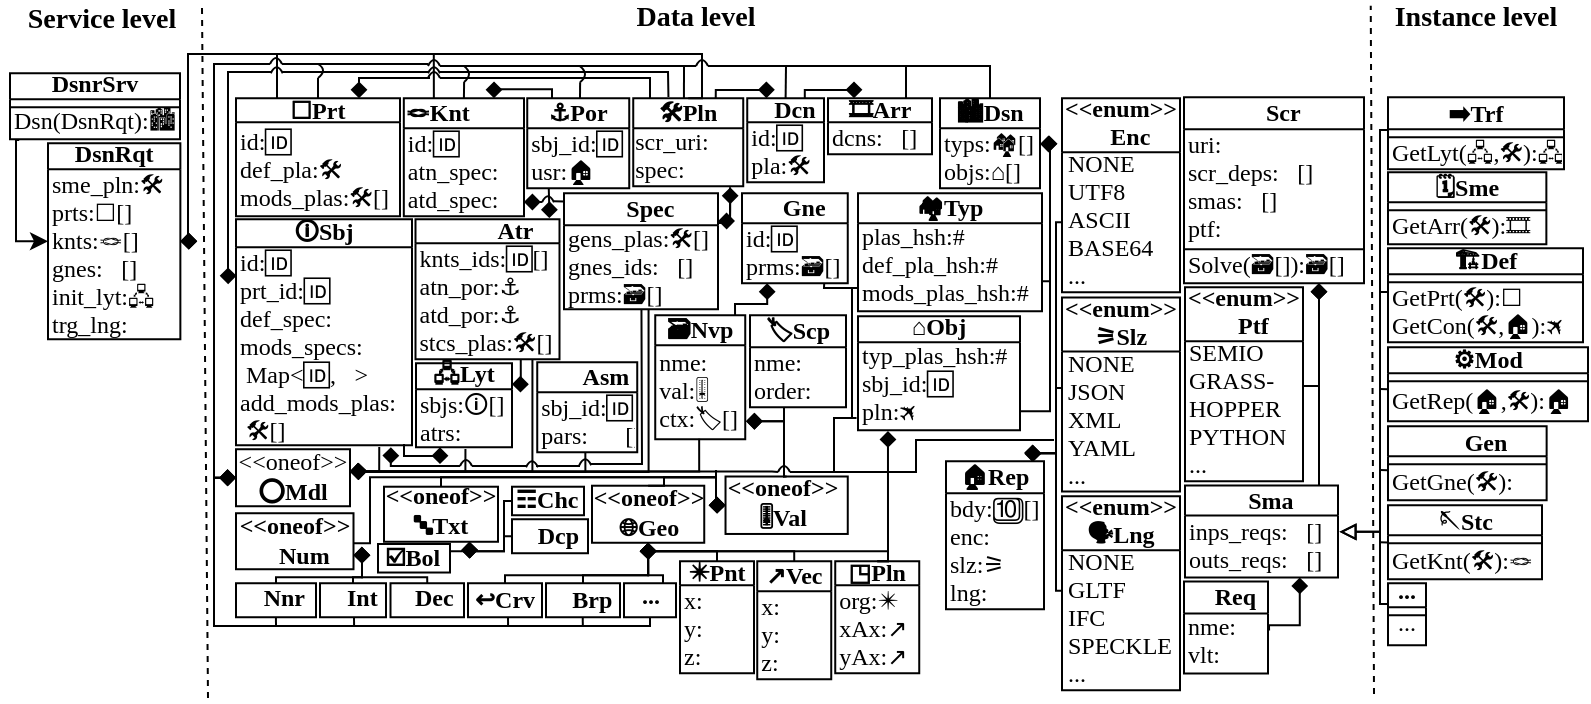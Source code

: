 <mxfile version="21.5.0" type="device">
  <diagram name="Page-1" id="S9bVMqoKTJ3sRPPoC37E">
    <mxGraphModel dx="455" dy="448" grid="1" gridSize="1" guides="1" tooltips="1" connect="1" arrows="1" fold="1" page="1" pageScale="1" pageWidth="827" pageHeight="1169" math="0" shadow="0">
      <root>
        <mxCell id="0" />
        <mxCell id="1" parent="0" />
        <mxCell id="RekMIjmEzn26gBZNVYGz-30" style="edgeStyle=orthogonalEdgeStyle;shape=connector;rounded=0;orthogonalLoop=1;jettySize=auto;html=1;labelBackgroundColor=default;strokeColor=default;fontFamily=Helvetica;fontSize=11;fontColor=default;startArrow=diamond;startFill=1;endArrow=none;endFill=0;exitX=0.88;exitY=1.01;exitDx=0;exitDy=0;exitPerimeter=0;" parent="1" edge="1" source="ke4ovrecutf4wJZY0rZ7-6">
          <mxGeometry relative="1" as="geometry">
            <mxPoint x="229" y="232" as="targetPoint" />
            <Array as="points">
              <mxPoint x="194" y="232" />
              <mxPoint x="229" y="232" />
            </Array>
            <mxPoint x="206" y="222" as="sourcePoint" />
          </mxGeometry>
        </mxCell>
        <mxCell id="RekMIjmEzn26gBZNVYGz-34" style="edgeStyle=orthogonalEdgeStyle;shape=connector;rounded=0;orthogonalLoop=1;jettySize=auto;html=1;exitX=0.003;exitY=0.144;exitDx=0;exitDy=0;labelBackgroundColor=default;strokeColor=default;fontFamily=Helvetica;fontSize=11;fontColor=default;startArrow=diamond;startFill=1;endArrow=none;endFill=0;exitPerimeter=0;" parent="1" source="ke4ovrecutf4wJZY0rZ7-6" edge="1">
          <mxGeometry relative="1" as="geometry">
            <mxPoint x="135" y="35" as="targetPoint" />
            <Array as="points">
              <mxPoint x="113" y="136" />
              <mxPoint x="113" y="35" />
            </Array>
          </mxGeometry>
        </mxCell>
        <mxCell id="ke4ovrecutf4wJZY0rZ7-5" value="🛈Sbj" style="swimlane;fontStyle=1;childLayout=stackLayout;horizontal=1;startSize=14;fillColor=none;horizontalStack=0;resizeParent=1;resizeParentMax=0;resizeLast=0;collapsible=0;marginBottom=0;spacingLeft=0;labelBackgroundColor=none;fontFamily=Times New Roman;spacingTop=0;spacingBottom=3;spacing=2;" parent="1" vertex="1">
          <mxGeometry x="117" y="108.62" width="88" height="113" as="geometry" />
        </mxCell>
        <mxCell id="ke4ovrecutf4wJZY0rZ7-6" value="id:🆔&#xa;prt_id:🆔&#xa;def_spec:📄&#xa;mods_specs:&#xa; Map&lt;🆔,📄&gt;&#xa;add_mods_plas:&#xa; 🛠️[]" style="text;strokeColor=none;fillColor=none;align=left;verticalAlign=top;spacingLeft=0;spacingRight=0;overflow=hidden;rotatable=0;points=[[0,0.5],[1,0.5]];portConstraint=eastwest;spacingTop=-6;labelBackgroundColor=none;fontFamily=Noto Emoji;" parent="ke4ovrecutf4wJZY0rZ7-5" vertex="1">
          <mxGeometry y="14" width="88" height="99" as="geometry" />
        </mxCell>
        <mxCell id="ke4ovrecutf4wJZY0rZ7-9" value="⚓Por" style="swimlane;fontStyle=1;childLayout=stackLayout;horizontal=1;startSize=15;fillColor=none;horizontalStack=0;resizeParent=1;resizeParentMax=0;resizeLast=0;collapsible=0;marginBottom=0;swimlaneLine=1;labelBackgroundColor=none;fontFamily=Noto Emoji;spacing=2;spacingLeft=0;spacingTop=0;spacingBottom=2;" parent="1" vertex="1">
          <mxGeometry x="262.62" y="48.11" width="51" height="45" as="geometry" />
        </mxCell>
        <mxCell id="ke4ovrecutf4wJZY0rZ7-10" value="sbj_id:🆔&#xa;usr:🏠" style="text;strokeColor=none;fillColor=none;align=left;verticalAlign=top;spacingLeft=0;spacingRight=0;overflow=hidden;rotatable=0;points=[[0,0.5],[1,0.5]];portConstraint=eastwest;spacingTop=-6;labelBackgroundColor=none;fontFamily=Noto Emoji;" parent="ke4ovrecutf4wJZY0rZ7-9" vertex="1">
          <mxGeometry y="15" width="51" height="30" as="geometry" />
        </mxCell>
        <mxCell id="RekMIjmEzn26gBZNVYGz-37" style="edgeStyle=orthogonalEdgeStyle;shape=connector;rounded=0;orthogonalLoop=1;jettySize=auto;html=1;exitX=0.93;exitY=-0.008;exitDx=0;exitDy=0;labelBackgroundColor=default;strokeColor=default;fontFamily=Helvetica;fontSize=11;fontColor=default;startArrow=diamond;startFill=1;endArrow=none;endFill=0;exitPerimeter=0;entryX=0.211;entryY=1.002;entryDx=0;entryDy=0;entryPerimeter=0;" parent="1" source="ke4ovrecutf4wJZY0rZ7-11" target="ke4ovrecutf4wJZY0rZ7-10" edge="1">
          <mxGeometry relative="1" as="geometry">
            <mxPoint x="270" y="95.62" as="targetPoint" />
            <Array as="points">
              <mxPoint x="273" y="104.62" />
              <mxPoint x="273" y="104.62" />
            </Array>
          </mxGeometry>
        </mxCell>
        <mxCell id="ke4ovrecutf4wJZY0rZ7-11" value="🧑‍🤝‍🧑Atr" style="swimlane;fontStyle=1;childLayout=stackLayout;horizontal=1;startSize=12;fillColor=none;horizontalStack=0;resizeParent=1;resizeParentMax=0;resizeLast=0;collapsible=0;marginBottom=0;spacingLeft=0;labelBackgroundColor=none;fontFamily=Noto Emoji;spacing=2;spacingTop=0;spacingBottom=2;" parent="1" vertex="1">
          <mxGeometry x="206.75" y="108.62" width="72" height="70" as="geometry" />
        </mxCell>
        <mxCell id="ke4ovrecutf4wJZY0rZ7-12" value="knts_ids:🆔[]&#xa;atn_por:⚓&#xa;atd_por:⚓&#xa;stcs_plas:🛠️[]" style="text;strokeColor=none;fillColor=none;align=left;verticalAlign=top;spacingLeft=0;spacingRight=0;overflow=hidden;rotatable=0;points=[[0,0.5],[1,0.5]];portConstraint=eastwest;spacingTop=-6;labelBackgroundColor=none;fontFamily=Noto Emoji;fontStyle=0;startSize=12;spacingBottom=2;spacing=2;" parent="ke4ovrecutf4wJZY0rZ7-11" vertex="1">
          <mxGeometry y="12" width="72" height="58" as="geometry" />
        </mxCell>
        <mxCell id="RekMIjmEzn26gBZNVYGz-64" style="edgeStyle=orthogonalEdgeStyle;shape=connector;rounded=0;orthogonalLoop=1;jettySize=auto;html=1;entryX=1.005;entryY=-0.028;entryDx=0;entryDy=0;labelBackgroundColor=default;strokeColor=default;fontFamily=Helvetica;fontSize=11;fontColor=default;startArrow=diamond;startFill=1;endArrow=none;endFill=0;entryPerimeter=0;exitX=0.881;exitY=1.02;exitDx=0;exitDy=0;exitPerimeter=0;" parent="1" source="ke4ovrecutf4wJZY0rZ7-15" target="_75S0M02VXW5GKMzSnu0-5" edge="1">
          <mxGeometry relative="1" as="geometry">
            <mxPoint x="364" y="92.62" as="sourcePoint" />
            <Array as="points">
              <mxPoint x="364" y="103.62" />
              <mxPoint x="364" y="110.62" />
            </Array>
          </mxGeometry>
        </mxCell>
        <mxCell id="ke4ovrecutf4wJZY0rZ7-14" value="🛠️Pln" style="swimlane;fontStyle=1;childLayout=stackLayout;horizontal=1;startSize=15;fillColor=none;horizontalStack=0;resizeParent=1;resizeParentMax=0;resizeLast=0;collapsible=0;marginBottom=0;labelBackgroundColor=none;fontFamily=Noto Emoji;spacing=2;spacingLeft=0;spacingTop=0;spacingBottom=2;" parent="1" vertex="1">
          <mxGeometry x="315.62" y="48.11" width="55" height="44" as="geometry" />
        </mxCell>
        <mxCell id="ke4ovrecutf4wJZY0rZ7-15" value="scr_uri:🔗&#xa;spec:📄" style="text;strokeColor=none;fillColor=none;align=left;verticalAlign=top;spacingLeft=-1;spacingRight=0;overflow=hidden;rotatable=0;points=[[0,0.5],[1,0.5]];portConstraint=eastwest;spacingTop=-7;labelBackgroundColor=none;fontFamily=Noto Emoji;" parent="ke4ovrecutf4wJZY0rZ7-14" vertex="1">
          <mxGeometry y="15" width="55" height="29" as="geometry" />
        </mxCell>
        <mxCell id="RekMIjmEzn26gBZNVYGz-120" style="edgeStyle=orthogonalEdgeStyle;shape=connector;rounded=0;orthogonalLoop=1;jettySize=auto;html=1;entryX=0.346;entryY=1.005;entryDx=0;entryDy=0;entryPerimeter=0;labelBackgroundColor=default;strokeColor=default;fontFamily=Helvetica;fontSize=11;fontColor=default;startArrow=diamond;startFill=1;endArrow=none;endFill=0;" parent="1" target="ke4ovrecutf4wJZY0rZ7-98" edge="1">
          <mxGeometry relative="1" as="geometry">
            <mxPoint x="372" y="209.62" as="sourcePoint" />
            <Array as="points">
              <mxPoint x="391" y="209.62" />
              <mxPoint x="391" y="202.62" />
            </Array>
          </mxGeometry>
        </mxCell>
        <mxCell id="RekMIjmEzn26gBZNVYGz-129" style="edgeStyle=orthogonalEdgeStyle;shape=connector;rounded=0;orthogonalLoop=1;jettySize=auto;html=1;entryX=0.5;entryY=0;entryDx=0;entryDy=0;labelBackgroundColor=default;strokeColor=default;fontFamily=Helvetica;fontSize=11;fontColor=default;startArrow=diamond;startFill=1;endArrow=none;endFill=0;" parent="1" target="ke4ovrecutf4wJZY0rZ7-24" edge="1">
          <mxGeometry relative="1" as="geometry">
            <mxPoint x="372" y="209.62" as="sourcePoint" />
            <Array as="points">
              <mxPoint x="391" y="209.62" />
              <mxPoint x="391" y="237.62" />
            </Array>
          </mxGeometry>
        </mxCell>
        <mxCell id="ke4ovrecutf4wJZY0rZ7-22" value="🗃️Nvp" style="swimlane;fontStyle=1;childLayout=stackLayout;horizontal=1;startSize=15;fillColor=none;horizontalStack=0;resizeParent=1;resizeParentMax=0;resizeLast=0;collapsible=0;marginBottom=0;labelBackgroundColor=none;fontFamily=Noto Emoji;spacing=2;spacingLeft=0;spacingTop=0;spacingBottom=2;" parent="1" vertex="1">
          <mxGeometry x="326.62" y="156.62" width="45" height="62" as="geometry" />
        </mxCell>
        <mxCell id="ke4ovrecutf4wJZY0rZ7-23" value="nme:📛&#xa;val:🎚️&#xa;ctx:🏷️[]" style="text;strokeColor=none;fillColor=none;align=left;verticalAlign=top;spacingLeft=0;spacingRight=2;overflow=hidden;rotatable=0;points=[[0,0.5],[1,0.5]];portConstraint=eastwest;spacingTop=-5;labelBackgroundColor=none;fontFamily=Noto Emoji;" parent="ke4ovrecutf4wJZY0rZ7-22" vertex="1">
          <mxGeometry y="15" width="45" height="47" as="geometry" />
        </mxCell>
        <mxCell id="RekMIjmEzn26gBZNVYGz-55" style="edgeStyle=orthogonalEdgeStyle;shape=connector;rounded=0;orthogonalLoop=1;jettySize=auto;html=1;exitX=0;exitY=0.5;exitDx=0;exitDy=0;entryX=1;entryY=0.5;entryDx=0;entryDy=0;labelBackgroundColor=default;strokeColor=default;fontFamily=Helvetica;fontSize=11;fontColor=default;startArrow=diamond;startFill=1;endArrow=none;endFill=0;" parent="1" source="ke4ovrecutf4wJZY0rZ7-24" target="ke4ovrecutf4wJZY0rZ7-28" edge="1">
          <mxGeometry relative="1" as="geometry">
            <Array as="points">
              <mxPoint x="357" y="251.62" />
              <mxPoint x="357" y="237.62" />
              <mxPoint x="184" y="237.62" />
              <mxPoint x="184" y="270.62" />
              <mxPoint x="176" y="270.62" />
            </Array>
          </mxGeometry>
        </mxCell>
        <mxCell id="RekMIjmEzn26gBZNVYGz-56" style="edgeStyle=orthogonalEdgeStyle;shape=connector;rounded=0;orthogonalLoop=1;jettySize=auto;html=1;exitX=0;exitY=0.5;exitDx=0;exitDy=0;entryX=0.5;entryY=0;entryDx=0;entryDy=0;labelBackgroundColor=default;strokeColor=default;fontFamily=Helvetica;fontSize=11;fontColor=default;startArrow=diamond;startFill=1;endArrow=none;endFill=0;" parent="1" source="ke4ovrecutf4wJZY0rZ7-24" target="ke4ovrecutf4wJZY0rZ7-26" edge="1">
          <mxGeometry relative="1" as="geometry">
            <Array as="points">
              <mxPoint x="357" y="251.62" />
              <mxPoint x="357" y="237.62" />
              <mxPoint x="219" y="237.62" />
            </Array>
          </mxGeometry>
        </mxCell>
        <mxCell id="RekMIjmEzn26gBZNVYGz-57" style="edgeStyle=orthogonalEdgeStyle;shape=connector;rounded=0;orthogonalLoop=1;jettySize=auto;html=1;exitX=0;exitY=0.5;exitDx=0;exitDy=0;entryX=0.5;entryY=0;entryDx=0;entryDy=0;labelBackgroundColor=default;strokeColor=default;fontFamily=Helvetica;fontSize=11;fontColor=default;startArrow=diamond;startFill=1;endArrow=none;endFill=0;" parent="1" source="ke4ovrecutf4wJZY0rZ7-24" target="ke4ovrecutf4wJZY0rZ7-30" edge="1">
          <mxGeometry relative="1" as="geometry">
            <Array as="points">
              <mxPoint x="357" y="251.62" />
              <mxPoint x="357" y="237.62" />
              <mxPoint x="331" y="237.62" />
              <mxPoint x="331" y="241.62" />
            </Array>
          </mxGeometry>
        </mxCell>
        <mxCell id="ke4ovrecutf4wJZY0rZ7-24" value="&amp;lt;&amp;lt;oneof&amp;gt;&amp;gt;&lt;br&gt;🎚️&lt;b&gt;Val&lt;/b&gt;" style="html=1;spacingLeft=-5;labelBackgroundColor=none;fillColor=none;fontFamily=Noto Emoji;fontStyle=1;startSize=10;spacing=2;spacingTop=0;spacingBottom=3;" parent="1" vertex="1">
          <mxGeometry x="361.76" y="237.25" width="61.12" height="28.73" as="geometry" />
        </mxCell>
        <mxCell id="RekMIjmEzn26gBZNVYGz-127" style="edgeStyle=orthogonalEdgeStyle;shape=connector;rounded=0;orthogonalLoop=1;jettySize=auto;html=1;exitX=0.75;exitY=1;exitDx=0;exitDy=0;entryX=0;entryY=0.5;entryDx=0;entryDy=0;labelBackgroundColor=default;strokeColor=default;fontFamily=Helvetica;fontSize=11;fontColor=default;startArrow=diamond;startFill=1;endArrow=none;endFill=0;" parent="1" source="ke4ovrecutf4wJZY0rZ7-26" target="RekMIjmEzn26gBZNVYGz-19" edge="1">
          <mxGeometry relative="1" as="geometry">
            <Array as="points">
              <mxPoint x="234" y="274.62" />
              <mxPoint x="251" y="274.62" />
              <mxPoint x="251" y="249.62" />
            </Array>
          </mxGeometry>
        </mxCell>
        <mxCell id="RekMIjmEzn26gBZNVYGz-128" style="edgeStyle=orthogonalEdgeStyle;shape=connector;rounded=0;orthogonalLoop=1;jettySize=auto;html=1;exitX=0.75;exitY=1;exitDx=0;exitDy=0;entryX=0;entryY=0.5;entryDx=0;entryDy=0;labelBackgroundColor=default;strokeColor=default;fontFamily=Helvetica;fontSize=11;fontColor=default;startArrow=diamond;startFill=1;endArrow=none;endFill=0;" parent="1" source="ke4ovrecutf4wJZY0rZ7-26" target="RekMIjmEzn26gBZNVYGz-48" edge="1">
          <mxGeometry relative="1" as="geometry">
            <Array as="points">
              <mxPoint x="234" y="274.62" />
              <mxPoint x="251" y="274.62" />
              <mxPoint x="251" y="267.62" />
            </Array>
          </mxGeometry>
        </mxCell>
        <mxCell id="Tq5NTx9WP40M7A0pYZYg-3" style="edgeStyle=orthogonalEdgeStyle;rounded=0;orthogonalLoop=1;jettySize=auto;html=1;exitX=0.75;exitY=1;exitDx=0;exitDy=0;entryX=1;entryY=0.25;entryDx=0;entryDy=0;startArrow=diamond;startFill=1;endArrow=none;endFill=0;" parent="1" source="ke4ovrecutf4wJZY0rZ7-26" target="Tq5NTx9WP40M7A0pYZYg-2" edge="1">
          <mxGeometry relative="1" as="geometry">
            <Array as="points">
              <mxPoint x="234" y="275" />
            </Array>
          </mxGeometry>
        </mxCell>
        <mxCell id="ke4ovrecutf4wJZY0rZ7-26" value="&amp;lt;&amp;lt;oneof&amp;gt;&amp;gt;&lt;br&gt;🔤Txt" style="html=1;labelBackgroundColor=none;fillColor=none;fontFamily=Noto Emoji;fontStyle=1;startSize=10;spacing=2;spacingLeft=-1;spacingTop=0;spacingBottom=4;" parent="1" vertex="1">
          <mxGeometry x="191" y="242.36" width="57" height="27.52" as="geometry" />
        </mxCell>
        <mxCell id="RekMIjmEzn26gBZNVYGz-125" style="edgeStyle=orthogonalEdgeStyle;shape=connector;rounded=0;orthogonalLoop=1;jettySize=auto;html=1;exitX=1;exitY=0.75;exitDx=0;exitDy=0;entryX=0.5;entryY=0;entryDx=0;entryDy=0;labelBackgroundColor=default;strokeColor=default;fontFamily=Helvetica;fontSize=11;fontColor=default;startArrow=diamond;startFill=1;endArrow=none;endFill=0;" parent="1" source="ke4ovrecutf4wJZY0rZ7-28" target="RekMIjmEzn26gBZNVYGz-18" edge="1">
          <mxGeometry relative="1" as="geometry">
            <Array as="points">
              <mxPoint x="180" y="276.62" />
              <mxPoint x="180" y="287.62" />
              <mxPoint x="175" y="287.62" />
            </Array>
          </mxGeometry>
        </mxCell>
        <mxCell id="RekMIjmEzn26gBZNVYGz-126" style="edgeStyle=orthogonalEdgeStyle;shape=connector;rounded=0;orthogonalLoop=1;jettySize=auto;html=1;exitX=1;exitY=0.75;exitDx=0;exitDy=0;entryX=0.5;entryY=0;entryDx=0;entryDy=0;labelBackgroundColor=default;strokeColor=default;fontFamily=Helvetica;fontSize=11;fontColor=default;startArrow=diamond;startFill=1;endArrow=none;endFill=0;" parent="1" source="ke4ovrecutf4wJZY0rZ7-28" target="RekMIjmEzn26gBZNVYGz-17" edge="1">
          <mxGeometry relative="1" as="geometry">
            <Array as="points">
              <mxPoint x="180" y="276.62" />
              <mxPoint x="180" y="287.62" />
              <mxPoint x="137" y="287.62" />
            </Array>
          </mxGeometry>
        </mxCell>
        <mxCell id="RekMIjmEzn26gBZNVYGz-133" style="edgeStyle=orthogonalEdgeStyle;shape=connector;rounded=0;orthogonalLoop=1;jettySize=auto;html=1;exitX=1;exitY=0.75;exitDx=0;exitDy=0;entryX=0.5;entryY=0;entryDx=0;entryDy=0;labelBackgroundColor=default;strokeColor=default;fontFamily=Helvetica;fontSize=11;fontColor=default;startArrow=diamond;startFill=1;endArrow=none;endFill=0;" parent="1" source="ke4ovrecutf4wJZY0rZ7-28" target="RekMIjmEzn26gBZNVYGz-43" edge="1">
          <mxGeometry relative="1" as="geometry">
            <Array as="points">
              <mxPoint x="180" y="276.62" />
              <mxPoint x="180" y="287.62" />
              <mxPoint x="213" y="287.62" />
            </Array>
          </mxGeometry>
        </mxCell>
        <mxCell id="ke4ovrecutf4wJZY0rZ7-28" value="&amp;lt;&amp;lt;oneof&amp;gt;&amp;gt;&lt;br style=&quot;font-family: &amp;quot;Noto Emoji&amp;quot;;&quot;&gt;&lt;font face=&quot;Noto Emoji&quot;&gt;💯Num&lt;/font&gt;" style="html=1;labelBackgroundColor=none;fillColor=none;fontFamily=Times New Roman;fontStyle=1;startSize=10;spacing=2;spacingLeft=0;spacingTop=0;spacingBottom=2;" parent="1" vertex="1">
          <mxGeometry x="117" y="255.62" width="58.75" height="28" as="geometry" />
        </mxCell>
        <mxCell id="RekMIjmEzn26gBZNVYGz-130" style="edgeStyle=orthogonalEdgeStyle;shape=connector;rounded=0;orthogonalLoop=1;jettySize=auto;html=1;exitX=0.5;exitY=1;exitDx=0;exitDy=0;entryX=0.5;entryY=0;entryDx=0;entryDy=0;labelBackgroundColor=default;strokeColor=default;fontFamily=Helvetica;fontSize=11;fontColor=default;startArrow=diamond;startFill=1;endArrow=none;endFill=0;" parent="1" source="ke4ovrecutf4wJZY0rZ7-30" target="RekMIjmEzn26gBZNVYGz-50" edge="1">
          <mxGeometry relative="1" as="geometry">
            <Array as="points">
              <mxPoint x="323" y="286.62" />
              <mxPoint x="252" y="286.62" />
            </Array>
          </mxGeometry>
        </mxCell>
        <mxCell id="RekMIjmEzn26gBZNVYGz-131" style="edgeStyle=orthogonalEdgeStyle;shape=connector;rounded=0;orthogonalLoop=1;jettySize=auto;html=1;exitX=0.5;exitY=1;exitDx=0;exitDy=0;entryX=0.5;entryY=0;entryDx=0;entryDy=0;labelBackgroundColor=default;strokeColor=default;fontFamily=Helvetica;fontSize=11;fontColor=default;startArrow=diamond;startFill=1;endArrow=none;endFill=0;" parent="1" source="ke4ovrecutf4wJZY0rZ7-30" target="ke4ovrecutf4wJZY0rZ7-32" edge="1">
          <mxGeometry relative="1" as="geometry">
            <Array as="points">
              <mxPoint x="323" y="286.62" />
              <mxPoint x="290" y="286.62" />
            </Array>
          </mxGeometry>
        </mxCell>
        <mxCell id="RekMIjmEzn26gBZNVYGz-132" style="edgeStyle=orthogonalEdgeStyle;shape=connector;rounded=0;orthogonalLoop=1;jettySize=auto;html=1;exitX=0.5;exitY=1;exitDx=0;exitDy=0;entryX=0.75;entryY=0;entryDx=0;entryDy=0;labelBackgroundColor=default;strokeColor=default;fontFamily=Helvetica;fontSize=11;fontColor=default;startArrow=diamond;startFill=1;endArrow=none;endFill=0;" parent="1" source="ke4ovrecutf4wJZY0rZ7-30" target="ke4ovrecutf4wJZY0rZ7-34" edge="1">
          <mxGeometry relative="1" as="geometry">
            <Array as="points">
              <mxPoint x="323" y="286.62" />
              <mxPoint x="331" y="286.62" />
            </Array>
          </mxGeometry>
        </mxCell>
        <mxCell id="RekMIjmEzn26gBZNVYGz-134" style="edgeStyle=orthogonalEdgeStyle;shape=connector;rounded=0;orthogonalLoop=1;jettySize=auto;html=1;exitX=0.5;exitY=1;exitDx=0;exitDy=0;entryX=0.5;entryY=0;entryDx=0;entryDy=0;labelBackgroundColor=default;strokeColor=default;fontFamily=Helvetica;fontSize=11;fontColor=default;startArrow=diamond;startFill=1;endArrow=none;endFill=0;" parent="1" source="ke4ovrecutf4wJZY0rZ7-30" target="RekMIjmEzn26gBZNVYGz-67" edge="1">
          <mxGeometry relative="1" as="geometry">
            <Array as="points">
              <mxPoint x="323" y="274.62" />
              <mxPoint x="358" y="274.62" />
            </Array>
          </mxGeometry>
        </mxCell>
        <mxCell id="RekMIjmEzn26gBZNVYGz-135" style="edgeStyle=orthogonalEdgeStyle;shape=connector;rounded=0;orthogonalLoop=1;jettySize=auto;html=1;exitX=0.5;exitY=1;exitDx=0;exitDy=0;entryX=0.5;entryY=0;entryDx=0;entryDy=0;labelBackgroundColor=default;strokeColor=default;fontFamily=Helvetica;fontSize=11;fontColor=default;startArrow=diamond;startFill=1;endArrow=none;endFill=0;" parent="1" source="ke4ovrecutf4wJZY0rZ7-30" target="RekMIjmEzn26gBZNVYGz-69" edge="1">
          <mxGeometry relative="1" as="geometry">
            <Array as="points">
              <mxPoint x="323" y="274.62" />
              <mxPoint x="396" y="274.62" />
            </Array>
          </mxGeometry>
        </mxCell>
        <mxCell id="RekMIjmEzn26gBZNVYGz-136" style="edgeStyle=orthogonalEdgeStyle;shape=connector;rounded=0;orthogonalLoop=1;jettySize=auto;html=1;exitX=0.5;exitY=1;exitDx=0;exitDy=0;entryX=0.5;entryY=0;entryDx=0;entryDy=0;labelBackgroundColor=default;strokeColor=default;fontFamily=Helvetica;fontSize=11;fontColor=default;startArrow=diamond;startFill=1;endArrow=none;endFill=0;" parent="1" source="ke4ovrecutf4wJZY0rZ7-30" target="ke4ovrecutf4wJZY0rZ7-53" edge="1">
          <mxGeometry relative="1" as="geometry">
            <Array as="points">
              <mxPoint x="323" y="274.62" />
              <mxPoint x="443" y="274.62" />
              <mxPoint x="443" y="279.62" />
            </Array>
          </mxGeometry>
        </mxCell>
        <mxCell id="ke4ovrecutf4wJZY0rZ7-30" value="&amp;lt;&amp;lt;oneof&amp;gt;&amp;gt;&lt;br&gt;&lt;font face=&quot;Noto Emoji&quot;&gt;🌐&lt;/font&gt;Geo" style="html=1;labelBackgroundColor=none;fillColor=none;fontFamily=Times New Roman;fontStyle=1;startSize=10;spacing=2;spacingLeft=0;spacingTop=0;spacingBottom=2;" parent="1" vertex="1">
          <mxGeometry x="295" y="241.86" width="56.12" height="28.52" as="geometry" />
        </mxCell>
        <mxCell id="ke4ovrecutf4wJZY0rZ7-32" value="&lt;b&gt;&lt;font face=&quot;Noto Emoji&quot;&gt;🐚&lt;/font&gt;Brp&lt;/b&gt;" style="html=1;labelBackgroundColor=none;fillColor=none;fontFamily=Times New Roman;fontStyle=1;startSize=13;spacing=2;spacingLeft=-2;spacingTop=0;spacingBottom=1;" parent="1" vertex="1">
          <mxGeometry x="272" y="290.62" width="37" height="17" as="geometry" />
        </mxCell>
        <mxCell id="ke4ovrecutf4wJZY0rZ7-34" value="&lt;b&gt;...&lt;/b&gt;" style="html=1;labelBackgroundColor=none;fillColor=none;fontFamily=Times New Roman;fontStyle=1;startSize=13;spacing=2;spacingLeft=0;spacingTop=0;spacingBottom=4;" parent="1" vertex="1">
          <mxGeometry x="311" y="290.62" width="26" height="17" as="geometry" />
        </mxCell>
        <mxCell id="RekMIjmEzn26gBZNVYGz-87" style="edgeStyle=orthogonalEdgeStyle;shape=connector;rounded=0;orthogonalLoop=1;jettySize=auto;html=1;exitX=0.884;exitY=0;exitDx=0;exitDy=0;entryX=0;entryY=0.5;entryDx=0;entryDy=0;labelBackgroundColor=default;strokeColor=default;fontFamily=Helvetica;fontSize=11;fontColor=default;startArrow=diamond;startFill=1;endArrow=none;endFill=0;exitPerimeter=0;" parent="1" source="ke4ovrecutf4wJZY0rZ7-45" target="RekMIjmEzn26gBZNVYGz-10" edge="1">
          <mxGeometry relative="1" as="geometry">
            <Array as="points">
              <mxPoint x="515" y="225.62" />
              <mxPoint x="527" y="225.62" />
              <mxPoint x="527" y="110.62" />
            </Array>
          </mxGeometry>
        </mxCell>
        <mxCell id="RekMIjmEzn26gBZNVYGz-101" style="edgeStyle=orthogonalEdgeStyle;shape=connector;rounded=0;orthogonalLoop=1;jettySize=auto;html=1;exitX=0.885;exitY=0.006;exitDx=0;exitDy=0;entryX=0.002;entryY=0.26;entryDx=0;entryDy=0;entryPerimeter=0;labelBackgroundColor=default;strokeColor=default;fontFamily=Helvetica;fontSize=11;fontColor=default;startArrow=diamond;startFill=1;endArrow=none;endFill=0;exitPerimeter=0;" parent="1" source="ke4ovrecutf4wJZY0rZ7-45" target="RekMIjmEzn26gBZNVYGz-8" edge="1">
          <mxGeometry relative="1" as="geometry">
            <Array as="points">
              <mxPoint x="515" y="225.62" />
              <mxPoint x="527" y="225.62" />
              <mxPoint x="527" y="192.62" />
            </Array>
          </mxGeometry>
        </mxCell>
        <mxCell id="RekMIjmEzn26gBZNVYGz-102" style="edgeStyle=orthogonalEdgeStyle;shape=connector;rounded=0;orthogonalLoop=1;jettySize=auto;html=1;exitX=0.888;exitY=0.004;exitDx=0;exitDy=0;entryX=-0.007;entryY=0.289;entryDx=0;entryDy=0;entryPerimeter=0;labelBackgroundColor=default;strokeColor=default;fontFamily=Helvetica;fontSize=11;fontColor=default;startArrow=diamond;startFill=1;endArrow=none;endFill=0;exitPerimeter=0;" parent="1" source="ke4ovrecutf4wJZY0rZ7-45" target="RekMIjmEzn26gBZNVYGz-6" edge="1">
          <mxGeometry relative="1" as="geometry">
            <Array as="points">
              <mxPoint x="516" y="225.62" />
              <mxPoint x="527" y="225.62" />
              <mxPoint x="527" y="294.62" />
            </Array>
          </mxGeometry>
        </mxCell>
        <mxCell id="ke4ovrecutf4wJZY0rZ7-45" value="🏠Rep" style="swimlane;fontStyle=1;childLayout=stackLayout;horizontal=1;startSize=16;fillColor=none;horizontalStack=0;resizeParent=1;resizeParentMax=0;resizeLast=0;collapsible=0;marginBottom=0;swimlaneLine=1;labelBackgroundColor=none;fontFamily=Noto Emoji;spacing=2;spacingLeft=0;spacingTop=0;spacingBottom=2;" parent="1" vertex="1">
          <mxGeometry x="472.0" y="229.62" width="49" height="74" as="geometry" />
        </mxCell>
        <mxCell id="ke4ovrecutf4wJZY0rZ7-46" value="bdy:🔟[]&#xa;enc:🔑&#xa;slz:⚞&#xa;lng:💬" style="text;strokeColor=none;fillColor=none;align=left;verticalAlign=top;spacingLeft=0;spacingRight=1;overflow=hidden;rotatable=0;points=[[0,0.5],[1,0.5]];portConstraint=eastwest;spacingTop=-6;labelBackgroundColor=none;fontFamily=Noto Emoji;" parent="ke4ovrecutf4wJZY0rZ7-45" vertex="1">
          <mxGeometry y="16" width="49" height="58" as="geometry" />
        </mxCell>
        <mxCell id="ke4ovrecutf4wJZY0rZ7-48" value="🏘️Typ" style="swimlane;fontStyle=1;childLayout=stackLayout;horizontal=1;startSize=15;fillColor=none;horizontalStack=0;resizeParent=1;resizeParentMax=0;resizeLast=0;collapsible=0;marginBottom=0;spacingLeft=0;labelBackgroundColor=none;fontFamily=Noto Emoji;spacing=2;spacingTop=0;spacingBottom=2;" parent="1" vertex="1">
          <mxGeometry x="428" y="95.62" width="92" height="59" as="geometry" />
        </mxCell>
        <mxCell id="ke4ovrecutf4wJZY0rZ7-49" value="plas_hsh:#&#xa;def_pla_hsh:#&#xa;mods_plas_hsh:#" style="text;strokeColor=none;fillColor=none;align=left;verticalAlign=top;spacingLeft=0;spacingRight=1;overflow=hidden;rotatable=0;points=[[0,0.5],[1,0.5]];portConstraint=eastwest;spacingTop=-7;labelBackgroundColor=none;fontFamily=Noto Emoji;collapsible=0;" parent="ke4ovrecutf4wJZY0rZ7-48" vertex="1">
          <mxGeometry y="15" width="92" height="44" as="geometry" />
        </mxCell>
        <mxCell id="RekMIjmEzn26gBZNVYGz-81" style="edgeStyle=orthogonalEdgeStyle;shape=connector;rounded=0;orthogonalLoop=1;jettySize=auto;html=1;exitX=0.185;exitY=1.009;exitDx=0;exitDy=0;entryX=0.5;entryY=0;entryDx=0;entryDy=0;labelBackgroundColor=default;strokeColor=default;fontFamily=Helvetica;fontSize=11;fontColor=default;startArrow=diamond;startFill=1;endArrow=none;endFill=0;exitPerimeter=0;" parent="1" source="ke4ovrecutf4wJZY0rZ7-52" target="ke4ovrecutf4wJZY0rZ7-53" edge="1">
          <mxGeometry relative="1" as="geometry">
            <Array as="points">
              <mxPoint x="443" y="280" />
            </Array>
          </mxGeometry>
        </mxCell>
        <mxCell id="ke4ovrecutf4wJZY0rZ7-51" value="⌂Obj" style="swimlane;fontStyle=1;childLayout=stackLayout;horizontal=1;startSize=13;fillColor=none;horizontalStack=0;resizeParent=1;resizeParentMax=0;resizeLast=0;collapsible=0;marginBottom=0;spacingLeft=0;labelBackgroundColor=none;fontFamily=Noto Emoji;spacingBottom=4;spacing=2;spacingTop=0;" parent="1" vertex="1">
          <mxGeometry x="428.0" y="157.12" width="81" height="57" as="geometry" />
        </mxCell>
        <mxCell id="ke4ovrecutf4wJZY0rZ7-52" value="typ_plas_hsh:#&#xa;sbj_id:🆔&#xa;pln:🛪" style="text;strokeColor=none;fillColor=none;align=left;verticalAlign=top;spacingLeft=0;spacingRight=0;overflow=hidden;rotatable=0;points=[[0,0.5],[1,0.5]];portConstraint=eastwest;spacingTop=-7;labelBackgroundColor=none;fontFamily=Noto Emoji;spacing=2;" parent="ke4ovrecutf4wJZY0rZ7-51" vertex="1">
          <mxGeometry y="13" width="81" height="44" as="geometry" />
        </mxCell>
        <mxCell id="ke4ovrecutf4wJZY0rZ7-53" value="◳Pln" style="swimlane;fontStyle=1;childLayout=stackLayout;horizontal=1;startSize=12;fillColor=none;horizontalStack=0;resizeParent=1;resizeParentMax=0;resizeLast=0;collapsible=0;marginBottom=0;spacingLeft=0;labelBackgroundColor=none;fontFamily=Noto Emoji;spacing=2;spacingTop=0;spacingBottom=2;" parent="1" vertex="1">
          <mxGeometry x="416.62" y="279.62" width="42" height="56" as="geometry" />
        </mxCell>
        <mxCell id="ke4ovrecutf4wJZY0rZ7-54" value="org:✴️&#xa;xAx:↗️&#xa;yAx:↗️" style="text;strokeColor=none;fillColor=none;align=left;verticalAlign=top;spacingLeft=0;spacingRight=0;overflow=hidden;rotatable=0;points=[[0,0.5],[1,0.5]];portConstraint=eastwest;spacingTop=-6;labelBackgroundColor=none;fontFamily=Noto Emoji;spacing=2;" parent="ke4ovrecutf4wJZY0rZ7-53" vertex="1">
          <mxGeometry y="12" width="42" height="44" as="geometry" />
        </mxCell>
        <mxCell id="ke4ovrecutf4wJZY0rZ7-67" value="&lt;font style=&quot;font-size: 14px&quot;&gt;Service level&lt;/font&gt;" style="text;html=1;strokeColor=none;fillColor=none;align=center;verticalAlign=middle;whiteSpace=wrap;rounded=0;horizontal=0;fontStyle=1;fontSize=14;labelBackgroundColor=none;fontFamily=Times New Roman;rotation=90;" parent="1" vertex="1">
          <mxGeometry x="41.75" y="-37.88" width="16.5" height="94" as="geometry" />
        </mxCell>
        <mxCell id="RekMIjmEzn26gBZNVYGz-28" style="edgeStyle=orthogonalEdgeStyle;shape=connector;rounded=0;orthogonalLoop=1;jettySize=auto;html=1;exitX=0.25;exitY=0;exitDx=0;exitDy=0;entryX=0.75;entryY=0;entryDx=0;entryDy=0;labelBackgroundColor=default;strokeColor=default;fontFamily=Helvetica;fontSize=11;fontColor=default;startArrow=diamond;startFill=1;endArrow=none;endFill=0;" parent="1" source="ke4ovrecutf4wJZY0rZ7-69" target="ke4ovrecutf4wJZY0rZ7-14" edge="1">
          <mxGeometry relative="1" as="geometry">
            <Array as="points">
              <mxPoint x="382" y="44" />
              <mxPoint x="357" y="44" />
            </Array>
          </mxGeometry>
        </mxCell>
        <mxCell id="ke4ovrecutf4wJZY0rZ7-69" value="🤝Dcn" style="swimlane;fontStyle=1;childLayout=stackLayout;horizontal=1;startSize=12;fillColor=none;horizontalStack=0;resizeParent=1;resizeParentMax=0;resizeLast=0;collapsible=0;marginBottom=0;spacingLeft=0;labelBackgroundColor=none;fontFamily=Noto Emoji;spacing=2;spacingTop=0;spacingBottom=2;" parent="1" vertex="1">
          <mxGeometry x="372.62" y="48.11" width="38.38" height="42" as="geometry" />
        </mxCell>
        <mxCell id="ke4ovrecutf4wJZY0rZ7-70" value="id:🆔&#xa;pla:🛠️" style="text;strokeColor=none;fillColor=none;align=left;verticalAlign=top;spacingLeft=0;spacingRight=0;overflow=hidden;rotatable=0;points=[[0,0.5],[1,0.5]];portConstraint=eastwest;spacingTop=-6;labelBackgroundColor=none;fontFamily=Noto Emoji;" parent="ke4ovrecutf4wJZY0rZ7-69" vertex="1">
          <mxGeometry y="12" width="38.38" height="30" as="geometry" />
        </mxCell>
        <mxCell id="ke4ovrecutf4wJZY0rZ7-72" value="&lt;font style=&quot;font-size: 14px&quot;&gt;Data level&lt;/font&gt;" style="text;html=1;strokeColor=none;fillColor=none;align=center;verticalAlign=middle;whiteSpace=wrap;rounded=0;horizontal=0;fontStyle=1;fontSize=14;labelBackgroundColor=none;fontFamily=Times New Roman;rotation=90;" parent="1" vertex="1">
          <mxGeometry x="341.12" y="-239" width="13" height="494.25" as="geometry" />
        </mxCell>
        <mxCell id="ke4ovrecutf4wJZY0rZ7-80" value="🏗️Def" style="swimlane;fontStyle=1;align=center;verticalAlign=middle;childLayout=stackLayout;horizontal=1;startSize=13;horizontalStack=0;resizeParent=1;resizeParentMax=0;resizeLast=0;collapsible=0;marginBottom=0;strokeColor=default;labelBackgroundColor=none;fillColor=none;fontFamily=Noto Emoji;spacingLeft=0;spacingTop=0;spacingBottom=2;spacing=2;" parent="1" vertex="1">
          <mxGeometry x="693" y="123.12" width="97.5" height="47" as="geometry" />
        </mxCell>
        <mxCell id="ke4ovrecutf4wJZY0rZ7-81" value="" style="line;strokeWidth=1;fillColor=none;align=left;verticalAlign=middle;spacingTop=-1;spacingLeft=3;spacingRight=3;rotatable=0;labelPosition=right;points=[];portConstraint=eastwest;labelBackgroundColor=none;fontFamily=Times New Roman;" parent="ke4ovrecutf4wJZY0rZ7-80" vertex="1">
          <mxGeometry y="13" width="97.5" height="8" as="geometry" />
        </mxCell>
        <mxCell id="RekMIjmEzn26gBZNVYGz-142" value="" style="endArrow=none;html=1;rounded=0;labelBackgroundColor=default;strokeColor=default;fontFamily=Helvetica;fontSize=11;fontColor=default;shape=connector;entryX=0;entryY=0.035;entryDx=0;entryDy=0;entryPerimeter=0;" parent="ke4ovrecutf4wJZY0rZ7-80" target="ke4ovrecutf4wJZY0rZ7-82" edge="1">
          <mxGeometry width="50" height="50" relative="1" as="geometry">
            <mxPoint x="-4" y="21.88" as="sourcePoint" />
            <mxPoint x="1" y="21.88" as="targetPoint" />
          </mxGeometry>
        </mxCell>
        <mxCell id="ke4ovrecutf4wJZY0rZ7-82" value="GetPrt(🛠️):☐&#xa;GetCon(🛠️,🏠):🛪" style="text;strokeColor=none;fillColor=none;align=left;verticalAlign=top;spacingLeft=0;spacingRight=0;overflow=hidden;rotatable=0;points=[[0,0.5],[1,0.5]];portConstraint=eastwest;labelBackgroundColor=none;spacingTop=-10;fontFamily=Noto Emoji;" parent="ke4ovrecutf4wJZY0rZ7-80" vertex="1">
          <mxGeometry y="21" width="97.5" height="26" as="geometry" />
        </mxCell>
        <mxCell id="RekMIjmEzn26gBZNVYGz-139" style="edgeStyle=orthogonalEdgeStyle;shape=connector;rounded=0;orthogonalLoop=1;jettySize=auto;html=1;exitX=0;exitY=0.5;exitDx=0;exitDy=0;entryX=1.008;entryY=0.263;entryDx=0;entryDy=0;entryPerimeter=0;labelBackgroundColor=default;strokeColor=default;fontFamily=Helvetica;fontSize=11;fontColor=default;startArrow=none;startFill=0;endArrow=block;endFill=0;" parent="1" source="ke4ovrecutf4wJZY0rZ7-84" target="RekMIjmEzn26gBZNVYGz-96" edge="1">
          <mxGeometry relative="1" as="geometry">
            <Array as="points">
              <mxPoint x="693" y="64" />
              <mxPoint x="689" y="64" />
              <mxPoint x="689" y="265" />
            </Array>
            <mxPoint x="672.924" y="265.554" as="targetPoint" />
          </mxGeometry>
        </mxCell>
        <mxCell id="ke4ovrecutf4wJZY0rZ7-84" value="➡️Trf" style="swimlane;fontStyle=1;align=center;verticalAlign=middle;childLayout=stackLayout;horizontal=1;startSize=16;horizontalStack=0;resizeParent=1;resizeParentMax=0;resizeLast=0;collapsible=0;marginBottom=0;strokeColor=default;labelBackgroundColor=none;fillColor=none;fontFamily=Noto Emoji;spacingLeft=0;spacingTop=1;spacingBottom=2;spacing=2;" parent="1" vertex="1">
          <mxGeometry x="693" y="47.62" width="88" height="36" as="geometry" />
        </mxCell>
        <mxCell id="ke4ovrecutf4wJZY0rZ7-85" value="" style="line;strokeWidth=1;fillColor=none;align=left;verticalAlign=middle;spacingTop=-1;spacingLeft=3;spacingRight=3;rotatable=0;labelPosition=right;points=[];portConstraint=eastwest;labelBackgroundColor=none;fontFamily=Times New Roman;" parent="ke4ovrecutf4wJZY0rZ7-84" vertex="1">
          <mxGeometry y="16" width="88" height="8" as="geometry" />
        </mxCell>
        <mxCell id="ke4ovrecutf4wJZY0rZ7-86" value="GetLyt(🖧,🛠️):🖧" style="text;strokeColor=none;fillColor=none;align=left;verticalAlign=top;spacingLeft=0;spacingRight=0;overflow=hidden;rotatable=0;points=[[0,0.5],[1,0.5]];portConstraint=eastwest;labelBackgroundColor=none;spacingTop=-10;fontFamily=Noto Emoji;" parent="ke4ovrecutf4wJZY0rZ7-84" vertex="1">
          <mxGeometry y="24" width="88" height="12" as="geometry" />
        </mxCell>
        <mxCell id="ke4ovrecutf4wJZY0rZ7-87" value="⚙️Mod" style="swimlane;fontStyle=1;align=center;verticalAlign=middle;childLayout=stackLayout;horizontal=1;startSize=13;horizontalStack=0;resizeParent=1;resizeParentMax=0;resizeLast=0;collapsible=0;marginBottom=0;strokeColor=default;labelBackgroundColor=none;fillColor=none;fontFamily=Noto Emoji;spacingLeft=0;spacingTop=0;spacingBottom=2;spacing=2;" parent="1" vertex="1">
          <mxGeometry x="693" y="172.62" width="100" height="37" as="geometry" />
        </mxCell>
        <mxCell id="ke4ovrecutf4wJZY0rZ7-88" value="" style="line;strokeWidth=1;fillColor=none;align=left;verticalAlign=middle;spacingTop=-1;spacingLeft=3;spacingRight=3;rotatable=0;labelPosition=right;points=[];portConstraint=eastwest;labelBackgroundColor=none;fontFamily=Times New Roman;" parent="ke4ovrecutf4wJZY0rZ7-87" vertex="1">
          <mxGeometry y="13" width="100" height="8" as="geometry" />
        </mxCell>
        <mxCell id="RekMIjmEzn26gBZNVYGz-143" value="" style="endArrow=none;html=1;rounded=0;labelBackgroundColor=default;strokeColor=default;fontFamily=Helvetica;fontSize=11;fontColor=default;shape=connector;entryX=0;entryY=0.035;entryDx=0;entryDy=0;entryPerimeter=0;" parent="ke4ovrecutf4wJZY0rZ7-87" edge="1">
          <mxGeometry width="50" height="50" relative="1" as="geometry">
            <mxPoint x="-4" y="20.88" as="sourcePoint" />
            <mxPoint y="21" as="targetPoint" />
          </mxGeometry>
        </mxCell>
        <mxCell id="ke4ovrecutf4wJZY0rZ7-89" value="GetRep(🏠,🛠️):🏠" style="text;strokeColor=none;fillColor=none;align=left;verticalAlign=top;spacingLeft=0;spacingRight=0;overflow=hidden;rotatable=0;points=[[0,0.5],[1,0.5]];portConstraint=eastwest;labelBackgroundColor=none;spacingTop=-8;fontFamily=Noto Emoji;" parent="ke4ovrecutf4wJZY0rZ7-87" vertex="1">
          <mxGeometry y="21" width="100" height="16" as="geometry" />
        </mxCell>
        <mxCell id="ke4ovrecutf4wJZY0rZ7-94" value="&lt;font style=&quot;font-size: 14px&quot;&gt;Instance level&lt;/font&gt;" style="text;html=1;strokeColor=none;fillColor=none;align=center;verticalAlign=middle;whiteSpace=wrap;rounded=0;horizontal=0;fontStyle=1;fontSize=14;labelBackgroundColor=none;fontFamily=Times New Roman;rotation=90;" parent="1" vertex="1">
          <mxGeometry x="731.03" y="-44.78" width="12.5" height="105.81" as="geometry" />
        </mxCell>
        <mxCell id="ke4ovrecutf4wJZY0rZ7-97" value="🏷️Scp" style="swimlane;fontStyle=1;childLayout=stackLayout;horizontal=1;startSize=16;fillColor=none;horizontalStack=0;resizeParent=1;resizeParentMax=0;resizeLast=0;collapsible=0;marginBottom=0;labelBackgroundColor=none;fontFamily=Noto Emoji;spacingLeft=0;spacing=2;spacingTop=0;spacingBottom=2;" parent="1" vertex="1">
          <mxGeometry x="374" y="156.62" width="48" height="46" as="geometry" />
        </mxCell>
        <mxCell id="ke4ovrecutf4wJZY0rZ7-98" value="nme:📛&#xa;order:🔢" style="text;strokeColor=none;fillColor=none;align=left;verticalAlign=top;spacingLeft=0;spacingRight=0;overflow=hidden;rotatable=0;points=[[0,0.5],[1,0.5]];portConstraint=eastwest;spacingTop=-6;labelBackgroundColor=none;fontFamily=Noto Emoji;" parent="ke4ovrecutf4wJZY0rZ7-97" vertex="1">
          <mxGeometry y="16" width="48" height="30" as="geometry" />
        </mxCell>
        <mxCell id="ke4ovrecutf4wJZY0rZ7-100" value="🗓️Sme" style="swimlane;fontStyle=1;align=center;verticalAlign=middle;childLayout=stackLayout;horizontal=1;startSize=15;horizontalStack=0;resizeParent=1;resizeParentMax=0;resizeLast=0;collapsible=0;marginBottom=0;strokeColor=default;labelBackgroundColor=none;fillColor=none;fontFamily=Noto Emoji;spacingLeft=0;spacingTop=0;spacingBottom=1;spacing=2;" parent="1" vertex="1">
          <mxGeometry x="693" y="85.12" width="79.18" height="36" as="geometry" />
        </mxCell>
        <mxCell id="ke4ovrecutf4wJZY0rZ7-101" value="" style="line;strokeWidth=1;fillColor=none;align=left;verticalAlign=middle;spacingTop=-1;spacingLeft=3;spacingRight=3;rotatable=0;labelPosition=right;points=[];portConstraint=eastwest;labelBackgroundColor=none;fontFamily=Times New Roman;" parent="ke4ovrecutf4wJZY0rZ7-100" vertex="1">
          <mxGeometry y="15" width="79.18" height="8" as="geometry" />
        </mxCell>
        <mxCell id="ke4ovrecutf4wJZY0rZ7-102" value="GetArr(🛠️):🎞️" style="text;strokeColor=none;fillColor=none;align=left;verticalAlign=top;spacingLeft=0;spacingRight=0;overflow=hidden;rotatable=0;points=[[0,0.5],[1,0.5]];portConstraint=eastwest;labelBackgroundColor=none;spacingTop=-10;fontFamily=Noto Emoji;" parent="ke4ovrecutf4wJZY0rZ7-100" vertex="1">
          <mxGeometry y="23" width="79.18" height="13" as="geometry" />
        </mxCell>
        <mxCell id="ke4ovrecutf4wJZY0rZ7-104" value="..." style="swimlane;fontStyle=1;align=center;verticalAlign=middle;childLayout=stackLayout;horizontal=1;startSize=12;horizontalStack=0;resizeParent=1;resizeParentMax=0;resizeLast=0;collapsible=0;marginBottom=0;strokeColor=default;labelBackgroundColor=none;fillColor=none;fontFamily=Times New Roman;spacingBottom=6;" parent="1" vertex="1">
          <mxGeometry x="693" y="290.62" width="19" height="31" as="geometry">
            <mxRectangle x="1015" y="660" width="45" height="27" as="alternateBounds" />
          </mxGeometry>
        </mxCell>
        <mxCell id="ke4ovrecutf4wJZY0rZ7-105" value="" style="line;strokeWidth=1;fillColor=none;align=left;verticalAlign=middle;spacingTop=-1;spacingLeft=3;spacingRight=3;rotatable=0;labelPosition=right;points=[];portConstraint=eastwest;labelBackgroundColor=none;fontFamily=Times New Roman;" parent="ke4ovrecutf4wJZY0rZ7-104" vertex="1">
          <mxGeometry y="12" width="19" height="8" as="geometry" />
        </mxCell>
        <mxCell id="ke4ovrecutf4wJZY0rZ7-106" value="..." style="text;strokeColor=none;fillColor=none;align=center;verticalAlign=top;spacingLeft=0;spacingRight=0;overflow=hidden;rotatable=0;points=[[0,0.5],[1,0.5]];portConstraint=eastwest;labelBackgroundColor=none;fontFamily=Times New Roman;spacingTop=-14;" parent="ke4ovrecutf4wJZY0rZ7-104" vertex="1">
          <mxGeometry y="20" width="19" height="11" as="geometry" />
        </mxCell>
        <mxCell id="RekMIjmEzn26gBZNVYGz-83" style="edgeStyle=orthogonalEdgeStyle;shape=connector;rounded=0;orthogonalLoop=1;jettySize=auto;html=1;exitX=0.054;exitY=1.03;exitDx=0;exitDy=0;entryX=0;entryY=0.5;entryDx=0;entryDy=0;labelBackgroundColor=default;strokeColor=default;fontFamily=Helvetica;fontSize=11;fontColor=default;startArrow=none;startFill=0;endArrow=classic;endFill=1;exitPerimeter=0;" parent="1" source="ke4ovrecutf4wJZY0rZ7-124" target="ke4ovrecutf4wJZY0rZ7-125" edge="1">
          <mxGeometry relative="1" as="geometry">
            <Array as="points">
              <mxPoint x="7" y="118.62" />
            </Array>
          </mxGeometry>
        </mxCell>
        <mxCell id="ke4ovrecutf4wJZY0rZ7-122" value="DsnrSrv" style="swimlane;fontStyle=1;align=center;verticalAlign=middle;childLayout=stackLayout;horizontal=1;startSize=13;horizontalStack=0;resizeParent=1;resizeParentMax=0;resizeLast=0;collapsible=0;marginBottom=0;strokeColor=default;labelBackgroundColor=none;fillColor=none;fontFamily=Times New Roman;spacing=2;spacingLeft=0;spacingTop=0;spacingBottom=4;" parent="1" vertex="1">
          <mxGeometry x="4" y="35.62" width="85" height="33" as="geometry" />
        </mxCell>
        <mxCell id="ke4ovrecutf4wJZY0rZ7-123" value="" style="line;strokeWidth=1;fillColor=none;align=left;verticalAlign=middle;spacingTop=-1;spacingLeft=3;spacingRight=3;rotatable=0;labelPosition=right;points=[];portConstraint=eastwest;labelBackgroundColor=none;fontFamily=Times New Roman;" parent="ke4ovrecutf4wJZY0rZ7-122" vertex="1">
          <mxGeometry y="13" width="85" height="8" as="geometry" />
        </mxCell>
        <mxCell id="ke4ovrecutf4wJZY0rZ7-124" value="Dsn(DsnRqt):🏙️" style="text;strokeColor=none;fillColor=none;align=left;verticalAlign=top;spacingLeft=0;spacingRight=0;overflow=hidden;rotatable=0;points=[[0,0.5],[1,0.5]];portConstraint=eastwest;labelBackgroundColor=none;spacingTop=-11;fontFamily=Noto Emoji;" parent="ke4ovrecutf4wJZY0rZ7-122" vertex="1">
          <mxGeometry y="21" width="85" height="12" as="geometry" />
        </mxCell>
        <mxCell id="RekMIjmEzn26gBZNVYGz-84" style="edgeStyle=orthogonalEdgeStyle;shape=connector;rounded=0;orthogonalLoop=1;jettySize=auto;html=1;exitX=1;exitY=0.5;exitDx=0;exitDy=0;entryX=0.25;entryY=0;entryDx=0;entryDy=0;labelBackgroundColor=default;strokeColor=default;fontFamily=Helvetica;fontSize=11;fontColor=default;startArrow=diamond;startFill=1;endArrow=none;endFill=0;" parent="1" source="ke4ovrecutf4wJZY0rZ7-125" target="ke4ovrecutf4wJZY0rZ7-135" edge="1">
          <mxGeometry relative="1" as="geometry">
            <Array as="points">
              <mxPoint x="93" y="120" />
              <mxPoint x="93" y="26" />
              <mxPoint x="138" y="26" />
            </Array>
          </mxGeometry>
        </mxCell>
        <mxCell id="RekMIjmEzn26gBZNVYGz-85" style="edgeStyle=orthogonalEdgeStyle;shape=connector;rounded=0;orthogonalLoop=1;jettySize=auto;html=1;exitX=1;exitY=0.5;exitDx=0;exitDy=0;entryX=0.25;entryY=0;entryDx=0;entryDy=0;labelBackgroundColor=default;strokeColor=default;fontFamily=Helvetica;fontSize=11;fontColor=default;startArrow=diamond;startFill=1;endArrow=none;endFill=0;" parent="1" source="ke4ovrecutf4wJZY0rZ7-125" target="ke4ovrecutf4wJZY0rZ7-133" edge="1">
          <mxGeometry relative="1" as="geometry">
            <Array as="points">
              <mxPoint x="93" y="120" />
              <mxPoint x="93" y="26" />
              <mxPoint x="216" y="26" />
            </Array>
          </mxGeometry>
        </mxCell>
        <mxCell id="ke4ovrecutf4wJZY0rZ7-125" value="DsnRqt" style="swimlane;fontStyle=1;childLayout=stackLayout;horizontal=1;startSize=13;fillColor=none;horizontalStack=0;resizeParent=1;resizeParentMax=0;resizeLast=0;collapsible=0;marginBottom=0;labelBackgroundColor=none;fontFamily=Times New Roman;spacing=2;spacingLeft=0;spacingTop=0;spacingBottom=4;" parent="1" vertex="1">
          <mxGeometry x="23" y="70.62" width="66.18" height="98" as="geometry" />
        </mxCell>
        <mxCell id="ke4ovrecutf4wJZY0rZ7-126" value="sme_pln:🛠️&#xa;prts:☐[]&#xa;knts:🪢[]&#xa;gnes:🧬[]&#xa;init_lyt:🖧&#xa;trg_lng:💬" style="text;strokeColor=none;fillColor=none;align=left;verticalAlign=top;spacingLeft=0;spacingRight=0;overflow=hidden;rotatable=0;points=[[0,0.5],[1,0.5]];portConstraint=eastwest;spacingTop=-6;labelBackgroundColor=none;fontFamily=Noto Emoji;" parent="ke4ovrecutf4wJZY0rZ7-125" vertex="1">
          <mxGeometry y="13" width="66.18" height="85" as="geometry" />
        </mxCell>
        <mxCell id="ke4ovrecutf4wJZY0rZ7-127" value="🧑‍🔬Gen" style="swimlane;fontStyle=1;align=center;verticalAlign=middle;childLayout=stackLayout;horizontal=1;startSize=15;horizontalStack=0;resizeParent=1;resizeParentMax=0;resizeLast=0;collapsible=0;marginBottom=0;strokeColor=default;labelBackgroundColor=none;fillColor=none;fontFamily=Noto Emoji;" parent="1" vertex="1">
          <mxGeometry x="693" y="212.12" width="79.32" height="37" as="geometry" />
        </mxCell>
        <mxCell id="ke4ovrecutf4wJZY0rZ7-128" value="" style="line;strokeWidth=1;fillColor=none;align=left;verticalAlign=middle;spacingTop=-1;spacingLeft=3;spacingRight=3;rotatable=0;labelPosition=right;points=[];portConstraint=eastwest;labelBackgroundColor=none;fontFamily=Times New Roman;" parent="ke4ovrecutf4wJZY0rZ7-127" vertex="1">
          <mxGeometry y="15" width="79.32" height="8" as="geometry" />
        </mxCell>
        <mxCell id="RekMIjmEzn26gBZNVYGz-144" value="" style="endArrow=none;html=1;rounded=0;labelBackgroundColor=default;strokeColor=default;fontFamily=Helvetica;fontSize=11;fontColor=default;shape=connector;entryX=0;entryY=0.035;entryDx=0;entryDy=0;entryPerimeter=0;" parent="ke4ovrecutf4wJZY0rZ7-127" edge="1">
          <mxGeometry width="50" height="50" relative="1" as="geometry">
            <mxPoint x="-4" y="21.88" as="sourcePoint" />
            <mxPoint y="22" as="targetPoint" />
          </mxGeometry>
        </mxCell>
        <mxCell id="ke4ovrecutf4wJZY0rZ7-129" value="GetGne(🛠️):🧬" style="text;strokeColor=none;fillColor=none;align=left;verticalAlign=top;spacingLeft=0;spacingRight=0;overflow=hidden;rotatable=0;points=[[0,0.5],[1,0.5]];portConstraint=eastwest;labelBackgroundColor=none;spacingTop=-9;fontFamily=Noto Emoji;" parent="ke4ovrecutf4wJZY0rZ7-127" vertex="1">
          <mxGeometry y="23" width="79.32" height="14" as="geometry" />
        </mxCell>
        <mxCell id="RekMIjmEzn26gBZNVYGz-36" style="edgeStyle=orthogonalEdgeStyle;shape=connector;rounded=0;orthogonalLoop=1;jettySize=auto;html=1;exitX=0.75;exitY=0;exitDx=0;exitDy=0;entryX=0.25;entryY=0;entryDx=0;entryDy=0;labelBackgroundColor=default;strokeColor=default;fontFamily=Helvetica;fontSize=11;fontColor=default;startArrow=diamond;startFill=1;endArrow=none;endFill=0;" parent="1" source="ke4ovrecutf4wJZY0rZ7-133" target="ke4ovrecutf4wJZY0rZ7-9" edge="1">
          <mxGeometry relative="1" as="geometry">
            <Array as="points">
              <mxPoint x="246" y="43.62" />
              <mxPoint x="275" y="43.62" />
              <mxPoint x="275" y="48.62" />
            </Array>
          </mxGeometry>
        </mxCell>
        <mxCell id="RekMIjmEzn26gBZNVYGz-180" style="edgeStyle=orthogonalEdgeStyle;shape=connector;rounded=0;orthogonalLoop=1;jettySize=auto;html=1;exitX=0.5;exitY=0;exitDx=0;exitDy=0;labelBackgroundColor=default;strokeColor=default;fontFamily=Helvetica;fontSize=11;fontColor=default;startArrow=none;startFill=0;endArrow=none;endFill=0;" parent="1" source="ke4ovrecutf4wJZY0rZ7-133" edge="1">
          <mxGeometry relative="1" as="geometry">
            <mxPoint x="231.062" y="40" as="targetPoint" />
          </mxGeometry>
        </mxCell>
        <mxCell id="ke4ovrecutf4wJZY0rZ7-133" value="🪢Knt" style="swimlane;fontStyle=1;childLayout=stackLayout;horizontal=1;startSize=15;fillColor=none;horizontalStack=0;resizeParent=1;resizeParentMax=0;resizeLast=0;collapsible=0;marginBottom=0;spacingLeft=0;labelBackgroundColor=none;fontFamily=Noto Emoji;spacingTop=0;spacingBottom=2;spacing=1;align=left;arcSize=15;" parent="1" vertex="1">
          <mxGeometry x="200.91" y="48.11" width="60.09" height="59" as="geometry" />
        </mxCell>
        <mxCell id="ke4ovrecutf4wJZY0rZ7-134" value="id:🆔&#xa;atn_spec:📄&#xa;atd_spec:📄" style="text;strokeColor=none;fillColor=none;align=left;verticalAlign=top;spacingLeft=0;spacingRight=0;overflow=hidden;rotatable=0;points=[[0,0.5],[1,0.5]];portConstraint=eastwest;spacingTop=-6;labelBackgroundColor=none;fontFamily=Noto Emoji;" parent="ke4ovrecutf4wJZY0rZ7-133" vertex="1">
          <mxGeometry y="15" width="60.09" height="44" as="geometry" />
        </mxCell>
        <mxCell id="RekMIjmEzn26gBZNVYGz-23" style="edgeStyle=orthogonalEdgeStyle;shape=connector;rounded=0;orthogonalLoop=1;jettySize=auto;html=1;exitX=0.75;exitY=0;exitDx=0;exitDy=0;labelBackgroundColor=default;strokeColor=default;fontFamily=Helvetica;fontSize=11;fontColor=default;startArrow=diamond;startFill=1;endArrow=none;endFill=0;" parent="1" source="ke4ovrecutf4wJZY0rZ7-135" edge="1">
          <mxGeometry relative="1" as="geometry">
            <mxPoint x="214" y="38" as="targetPoint" />
            <Array as="points">
              <mxPoint x="178" y="38" />
              <mxPoint x="214" y="38" />
            </Array>
          </mxGeometry>
        </mxCell>
        <mxCell id="RekMIjmEzn26gBZNVYGz-178" style="edgeStyle=orthogonalEdgeStyle;shape=connector;rounded=0;orthogonalLoop=1;jettySize=auto;html=1;exitX=0.5;exitY=0;exitDx=0;exitDy=0;labelBackgroundColor=default;strokeColor=default;fontFamily=Helvetica;fontSize=11;fontColor=default;startArrow=none;startFill=0;endArrow=none;endFill=0;" parent="1" source="ke4ovrecutf4wJZY0rZ7-135" edge="1">
          <mxGeometry relative="1" as="geometry">
            <mxPoint x="158" y="38" as="targetPoint" />
          </mxGeometry>
        </mxCell>
        <mxCell id="ke4ovrecutf4wJZY0rZ7-135" value="☐Prt" style="swimlane;fontStyle=1;childLayout=stackLayout;horizontal=1;startSize=12;fillColor=none;horizontalStack=0;resizeParent=1;resizeParentMax=0;resizeLast=0;collapsible=0;marginBottom=0;spacingLeft=0;labelBackgroundColor=none;fontFamily=Times New Roman;spacingTop=0;spacingBottom=1;spacing=2;" parent="1" vertex="1">
          <mxGeometry x="117" y="48.11" width="82" height="59" as="geometry" />
        </mxCell>
        <mxCell id="ke4ovrecutf4wJZY0rZ7-136" value="id:🆔&#xa;def_pla:🛠️&#xa;mods_plas:🛠️[]" style="text;strokeColor=none;fillColor=none;align=left;verticalAlign=top;spacingLeft=0;spacingRight=1;overflow=hidden;rotatable=0;points=[[0,0.5],[1,0.5]];portConstraint=eastwest;spacingTop=-4;labelBackgroundColor=none;fontFamily=Noto Emoji;" parent="ke4ovrecutf4wJZY0rZ7-135" vertex="1">
          <mxGeometry y="12" width="82" height="47" as="geometry" />
        </mxCell>
        <mxCell id="RekMIjmEzn26gBZNVYGz-42" style="edgeStyle=orthogonalEdgeStyle;shape=connector;rounded=0;orthogonalLoop=1;jettySize=auto;html=1;exitX=0.238;exitY=1.001;exitDx=0;exitDy=0;entryX=0.887;entryY=0.004;entryDx=0;entryDy=0;entryPerimeter=0;labelBackgroundColor=default;strokeColor=default;fontFamily=Helvetica;fontSize=11;fontColor=default;startArrow=diamond;startFill=1;endArrow=none;endFill=0;exitPerimeter=0;" parent="1" source="ke4ovrecutf4wJZY0rZ7-142" target="ke4ovrecutf4wJZY0rZ7-22" edge="1">
          <mxGeometry relative="1" as="geometry">
            <Array as="points">
              <mxPoint x="383" y="151" />
              <mxPoint x="367" y="151" />
            </Array>
          </mxGeometry>
        </mxCell>
        <mxCell id="ke4ovrecutf4wJZY0rZ7-141" value="🧬Gne" style="swimlane;fontStyle=1;childLayout=stackLayout;horizontal=1;startSize=15;fillColor=none;horizontalStack=0;resizeParent=1;resizeParentMax=0;resizeLast=0;collapsible=0;marginBottom=0;spacingLeft=0;labelBackgroundColor=none;fontFamily=Noto Emoji;spacingTop=0;spacingBottom=2;spacing=1;align=center;" parent="1" vertex="1">
          <mxGeometry x="370" y="95.62" width="52.88" height="45" as="geometry" />
        </mxCell>
        <mxCell id="ke4ovrecutf4wJZY0rZ7-142" value="id:🆔&#xa;prms:🗃️[]" style="text;strokeColor=none;fillColor=none;align=left;verticalAlign=top;spacingLeft=0;spacingRight=0;overflow=hidden;rotatable=0;points=[[0,0.5],[1,0.5]];portConstraint=eastwest;spacingTop=-6;labelBackgroundColor=none;fontFamily=Noto Emoji;" parent="ke4ovrecutf4wJZY0rZ7-141" vertex="1">
          <mxGeometry y="15" width="52.88" height="30" as="geometry" />
        </mxCell>
        <mxCell id="RekMIjmEzn26gBZNVYGz-109" style="edgeStyle=orthogonalEdgeStyle;shape=connector;rounded=0;orthogonalLoop=1;jettySize=auto;html=1;exitX=0;exitY=0.5;exitDx=0;exitDy=0;labelBackgroundColor=default;strokeColor=default;fontFamily=Helvetica;fontSize=11;fontColor=default;startArrow=diamond;startFill=1;endArrow=none;endFill=0;" parent="1" source="ke4ovrecutf4wJZY0rZ7-145" edge="1">
          <mxGeometry relative="1" as="geometry">
            <mxPoint x="132" y="31" as="targetPoint" />
            <Array as="points">
              <mxPoint x="106" y="238" />
              <mxPoint x="106" y="31" />
            </Array>
          </mxGeometry>
        </mxCell>
        <mxCell id="RekMIjmEzn26gBZNVYGz-111" style="edgeStyle=orthogonalEdgeStyle;shape=connector;rounded=0;orthogonalLoop=1;jettySize=auto;html=1;exitX=0;exitY=0.5;exitDx=0;exitDy=0;labelBackgroundColor=default;strokeColor=default;fontFamily=Helvetica;fontSize=11;fontColor=default;startArrow=diamond;startFill=1;endArrow=none;endFill=0;" parent="1" source="ke4ovrecutf4wJZY0rZ7-145" edge="1">
          <mxGeometry relative="1" as="geometry">
            <mxPoint x="134" y="31" as="targetPoint" />
            <Array as="points">
              <mxPoint x="106" y="238" />
              <mxPoint x="106" y="31" />
            </Array>
          </mxGeometry>
        </mxCell>
        <mxCell id="RekMIjmEzn26gBZNVYGz-112" style="edgeStyle=orthogonalEdgeStyle;shape=connector;rounded=0;orthogonalLoop=1;jettySize=auto;html=1;exitX=1;exitY=0.25;exitDx=0;exitDy=0;entryX=0.814;entryY=1.009;entryDx=0;entryDy=0;entryPerimeter=0;labelBackgroundColor=default;strokeColor=default;fontFamily=Helvetica;fontSize=11;fontColor=default;startArrow=diamond;startFill=1;endArrow=none;endFill=0;" parent="1" target="ke4ovrecutf4wJZY0rZ7-6" edge="1">
          <mxGeometry relative="1" as="geometry">
            <mxPoint x="174" y="234.745" as="sourcePoint" />
            <mxPoint x="188.984" y="225.62" as="targetPoint" />
          </mxGeometry>
        </mxCell>
        <mxCell id="RekMIjmEzn26gBZNVYGz-113" style="edgeStyle=orthogonalEdgeStyle;shape=connector;rounded=0;orthogonalLoop=1;jettySize=auto;html=1;exitX=1;exitY=0.25;exitDx=0;exitDy=0;entryX=0.515;entryY=1.031;entryDx=0;entryDy=0;entryPerimeter=0;labelBackgroundColor=default;strokeColor=default;fontFamily=Helvetica;fontSize=11;fontColor=default;startArrow=diamond;startFill=1;endArrow=none;endFill=0;" parent="1" target="RekMIjmEzn26gBZNVYGz-2" edge="1">
          <mxGeometry relative="1" as="geometry">
            <mxPoint x="174" y="234.745" as="sourcePoint" />
            <mxPoint x="231.816" y="226.881" as="targetPoint" />
            <Array as="points">
              <mxPoint x="175" y="235" />
              <mxPoint x="195" y="235" />
              <mxPoint x="232" y="235" />
            </Array>
          </mxGeometry>
        </mxCell>
        <mxCell id="RekMIjmEzn26gBZNVYGz-114" style="edgeStyle=orthogonalEdgeStyle;shape=connector;rounded=0;orthogonalLoop=1;jettySize=auto;html=1;exitX=1;exitY=0.25;exitDx=0;exitDy=0;entryX=0.481;entryY=1.005;entryDx=0;entryDy=0;entryPerimeter=0;labelBackgroundColor=default;strokeColor=default;fontFamily=Helvetica;fontSize=11;fontColor=default;startArrow=diamond;startFill=1;endArrow=none;endFill=0;" parent="1" target="RekMIjmEzn26gBZNVYGz-72" edge="1">
          <mxGeometry relative="1" as="geometry">
            <Array as="points">
              <mxPoint x="221" y="235" />
              <mxPoint x="292" y="235" />
            </Array>
            <mxPoint x="174" y="234.745" as="sourcePoint" />
            <mxPoint x="292.02" y="229.15" as="targetPoint" />
          </mxGeometry>
        </mxCell>
        <mxCell id="RekMIjmEzn26gBZNVYGz-115" style="edgeStyle=orthogonalEdgeStyle;shape=connector;rounded=0;orthogonalLoop=1;jettySize=auto;html=1;exitX=1;exitY=0.25;exitDx=0;exitDy=0;entryX=0.549;entryY=1.008;entryDx=0;entryDy=0;entryPerimeter=0;labelBackgroundColor=default;strokeColor=default;fontFamily=Helvetica;fontSize=11;fontColor=default;startArrow=diamond;startFill=1;endArrow=none;endFill=0;" parent="1" target="_75S0M02VXW5GKMzSnu0-5" edge="1">
          <mxGeometry relative="1" as="geometry">
            <mxPoint x="174" y="234.745" as="sourcePoint" />
            <mxPoint x="323.427" y="157.368" as="targetPoint" />
            <Array as="points">
              <mxPoint x="175" y="235" />
              <mxPoint x="323" y="235" />
            </Array>
          </mxGeometry>
        </mxCell>
        <mxCell id="RekMIjmEzn26gBZNVYGz-116" style="edgeStyle=orthogonalEdgeStyle;shape=connector;rounded=0;orthogonalLoop=1;jettySize=auto;html=1;exitX=1;exitY=0.25;exitDx=0;exitDy=0;labelBackgroundColor=default;strokeColor=default;fontFamily=Helvetica;fontSize=11;fontColor=default;startArrow=diamond;startFill=1;endArrow=none;endFill=0;entryX=0.812;entryY=1.002;entryDx=0;entryDy=0;entryPerimeter=0;" parent="1" edge="1" target="ke4ovrecutf4wJZY0rZ7-12">
          <mxGeometry relative="1" as="geometry">
            <mxPoint x="265" y="183" as="targetPoint" />
            <Array as="points">
              <mxPoint x="265" y="235" />
            </Array>
            <mxPoint x="174" y="234.745" as="sourcePoint" />
          </mxGeometry>
        </mxCell>
        <mxCell id="RekMIjmEzn26gBZNVYGz-117" style="edgeStyle=orthogonalEdgeStyle;shape=connector;rounded=0;orthogonalLoop=1;jettySize=auto;html=1;exitX=1;exitY=0.25;exitDx=0;exitDy=0;entryX=0.488;entryY=0.995;entryDx=0;entryDy=0;entryPerimeter=0;labelBackgroundColor=default;strokeColor=default;fontFamily=Helvetica;fontSize=11;fontColor=default;startArrow=diamond;startFill=1;endArrow=none;endFill=0;" parent="1" target="ke4ovrecutf4wJZY0rZ7-23" edge="1">
          <mxGeometry relative="1" as="geometry">
            <Array as="points">
              <mxPoint x="349" y="235" />
            </Array>
            <mxPoint x="174" y="234.745" as="sourcePoint" />
            <mxPoint x="349.3" y="223.184" as="targetPoint" />
          </mxGeometry>
        </mxCell>
        <mxCell id="RekMIjmEzn26gBZNVYGz-149" style="edgeStyle=orthogonalEdgeStyle;shape=connector;rounded=0;orthogonalLoop=1;jettySize=auto;html=1;exitX=1;exitY=0.25;exitDx=0;exitDy=0;labelBackgroundColor=default;strokeColor=default;fontFamily=Helvetica;fontSize=11;fontColor=default;startArrow=diamond;startFill=1;endArrow=none;endFill=0;" parent="1" edge="1">
          <mxGeometry relative="1" as="geometry">
            <mxPoint x="388" y="235" as="targetPoint" />
            <Array as="points">
              <mxPoint x="385" y="235" />
            </Array>
            <mxPoint x="174" y="234.745" as="sourcePoint" />
          </mxGeometry>
        </mxCell>
        <mxCell id="RekMIjmEzn26gBZNVYGz-150" style="edgeStyle=orthogonalEdgeStyle;shape=connector;rounded=0;orthogonalLoop=1;jettySize=auto;html=1;exitX=0;exitY=0.5;exitDx=0;exitDy=0;entryX=0.5;entryY=1;entryDx=0;entryDy=0;labelBackgroundColor=default;strokeColor=default;fontFamily=Helvetica;fontSize=11;fontColor=default;startArrow=diamond;startFill=1;endArrow=none;endFill=0;" parent="1" source="ke4ovrecutf4wJZY0rZ7-145" target="ke4ovrecutf4wJZY0rZ7-34" edge="1">
          <mxGeometry relative="1" as="geometry">
            <Array as="points">
              <mxPoint x="106" y="238" />
              <mxPoint x="106" y="312" />
              <mxPoint x="324" y="312" />
            </Array>
          </mxGeometry>
        </mxCell>
        <mxCell id="ke4ovrecutf4wJZY0rZ7-145" value="&amp;lt;&amp;lt;oneof&amp;gt;&amp;gt;&lt;b&gt;&lt;font face=&quot;Noto Emoji&quot;&gt;&lt;br&gt;⭕&lt;/font&gt;Mdl&lt;/b&gt;" style="html=1;labelBackgroundColor=none;fillColor=none;fontFamily=Times New Roman;spacingBottom=0;spacingLeft=-1;spacingTop=-2;" parent="1" vertex="1">
          <mxGeometry x="117" y="223.62" width="57" height="28.5" as="geometry" />
        </mxCell>
        <mxCell id="RekMIjmEzn26gBZNVYGz-63" style="edgeStyle=orthogonalEdgeStyle;shape=connector;rounded=0;orthogonalLoop=1;jettySize=auto;html=1;exitX=1.001;exitY=0.24;exitDx=0;exitDy=0;labelBackgroundColor=default;strokeColor=default;fontFamily=Helvetica;fontSize=11;fontColor=default;startArrow=diamond;startFill=1;endArrow=none;endFill=0;exitPerimeter=0;" parent="1" source="_75S0M02VXW5GKMzSnu0-4" edge="1">
          <mxGeometry relative="1" as="geometry">
            <mxPoint x="364" y="92.62" as="targetPoint" />
            <Array as="points">
              <mxPoint x="364" y="109.62" />
            </Array>
          </mxGeometry>
        </mxCell>
        <mxCell id="_75S0M02VXW5GKMzSnu0-4" value="📄Spec" style="swimlane;fontStyle=1;childLayout=stackLayout;horizontal=1;startSize=16;fillColor=none;horizontalStack=0;resizeParent=1;resizeParentMax=0;resizeLast=0;collapsible=0;marginBottom=0;labelBackgroundColor=none;fontFamily=Noto Emoji;spacing=2;spacingLeft=0;spacingTop=0;spacingBottom=2;" parent="1" vertex="1">
          <mxGeometry x="281" y="95.62" width="77" height="58" as="geometry" />
        </mxCell>
        <mxCell id="_75S0M02VXW5GKMzSnu0-5" value="gens_plas:🛠️[]&#xa;gnes_ids:🧬[]&#xa;prms:🗃️[]" style="text;strokeColor=none;fillColor=none;align=left;verticalAlign=top;spacingLeft=0;spacingRight=0;overflow=hidden;rotatable=0;points=[[0,0.5],[1,0.5]];portConstraint=eastwest;spacingTop=-7;labelBackgroundColor=none;fontFamily=Noto Emoji;" parent="_75S0M02VXW5GKMzSnu0-4" vertex="1">
          <mxGeometry y="16" width="77" height="42" as="geometry" />
        </mxCell>
        <mxCell id="RekMIjmEzn26gBZNVYGz-38" style="edgeStyle=orthogonalEdgeStyle;shape=connector;rounded=0;orthogonalLoop=1;jettySize=auto;html=1;labelBackgroundColor=default;strokeColor=default;fontFamily=Helvetica;fontSize=11;fontColor=default;startArrow=diamond;startFill=1;endArrow=none;endFill=0;" parent="1" edge="1">
          <mxGeometry relative="1" as="geometry">
            <mxPoint x="261" y="100" as="sourcePoint" />
            <mxPoint x="270" y="100" as="targetPoint" />
            <Array as="points">
              <mxPoint x="265" y="100" />
            </Array>
          </mxGeometry>
        </mxCell>
        <mxCell id="RekMIjmEzn26gBZNVYGz-106" style="edgeStyle=orthogonalEdgeStyle;shape=connector;rounded=0;orthogonalLoop=1;jettySize=auto;html=1;exitX=0.25;exitY=1;exitDx=0;exitDy=0;labelBackgroundColor=default;strokeColor=default;fontFamily=Helvetica;fontSize=11;fontColor=default;startArrow=diamond;startFill=1;endArrow=none;endFill=0;" parent="1" source="RekMIjmEzn26gBZNVYGz-1" edge="1">
          <mxGeometry relative="1" as="geometry">
            <Array as="points">
              <mxPoint x="219" y="227" />
              <mxPoint x="201" y="227" />
            </Array>
            <mxPoint x="201" y="221" as="targetPoint" />
          </mxGeometry>
        </mxCell>
        <mxCell id="RekMIjmEzn26gBZNVYGz-107" style="edgeStyle=orthogonalEdgeStyle;shape=connector;rounded=0;orthogonalLoop=1;jettySize=auto;html=1;exitX=1;exitY=0.25;exitDx=0;exitDy=0;entryX=0.731;entryY=0.999;entryDx=0;entryDy=0;entryPerimeter=0;labelBackgroundColor=default;strokeColor=default;fontFamily=Helvetica;fontSize=11;fontColor=default;startArrow=diamond;startFill=1;endArrow=none;endFill=0;" parent="1" source="RekMIjmEzn26gBZNVYGz-1" target="ke4ovrecutf4wJZY0rZ7-12" edge="1">
          <mxGeometry relative="1" as="geometry" />
        </mxCell>
        <mxCell id="RekMIjmEzn26gBZNVYGz-1" value="🖧Lyt" style="swimlane;fontStyle=1;childLayout=stackLayout;horizontal=1;startSize=13;fillColor=none;horizontalStack=0;resizeParent=1;resizeParentMax=0;resizeLast=0;collapsible=0;marginBottom=0;spacingLeft=0;labelBackgroundColor=none;fontFamily=Times New Roman;spacingTop=0;spacingBottom=4;spacing=2;" parent="1" vertex="1">
          <mxGeometry x="207" y="180.62" width="48" height="42" as="geometry" />
        </mxCell>
        <mxCell id="RekMIjmEzn26gBZNVYGz-2" value="sbjs:🛈[]&#xa;atrs:🧑‍🤝‍🧑[]" style="text;strokeColor=none;fillColor=none;align=left;verticalAlign=top;spacingLeft=0;spacingRight=0;overflow=hidden;rotatable=0;points=[[0,0.5],[1,0.5]];portConstraint=eastwest;spacingTop=-6;labelBackgroundColor=none;fontFamily=Noto Emoji;" parent="RekMIjmEzn26gBZNVYGz-1" vertex="1">
          <mxGeometry y="13" width="48" height="29" as="geometry" />
        </mxCell>
        <mxCell id="RekMIjmEzn26gBZNVYGz-123" style="edgeStyle=orthogonalEdgeStyle;shape=connector;rounded=0;orthogonalLoop=1;jettySize=auto;html=1;exitX=1.001;exitY=0.263;exitDx=0;exitDy=0;entryX=1;entryY=0.509;entryDx=0;entryDy=0;labelBackgroundColor=default;strokeColor=default;fontFamily=Helvetica;fontSize=11;fontColor=default;startArrow=diamond;startFill=1;endArrow=none;endFill=0;entryPerimeter=0;exitPerimeter=0;" parent="1" source="RekMIjmEzn26gBZNVYGz-4" target="ke4ovrecutf4wJZY0rZ7-49" edge="1">
          <mxGeometry relative="1" as="geometry">
            <Array as="points">
              <mxPoint x="524" y="70.62" />
              <mxPoint x="524" y="139.62" />
              <mxPoint x="520" y="139.62" />
            </Array>
          </mxGeometry>
        </mxCell>
        <mxCell id="RekMIjmEzn26gBZNVYGz-124" style="edgeStyle=orthogonalEdgeStyle;shape=connector;rounded=0;orthogonalLoop=1;jettySize=auto;html=1;entryX=1;entryY=0.5;entryDx=0;entryDy=0;labelBackgroundColor=default;strokeColor=default;fontFamily=Helvetica;fontSize=11;fontColor=default;startArrow=diamond;startFill=1;endArrow=none;endFill=0;exitX=1.007;exitY=0.258;exitDx=0;exitDy=0;exitPerimeter=0;" parent="1" source="RekMIjmEzn26gBZNVYGz-4" target="ke4ovrecutf4wJZY0rZ7-52" edge="1">
          <mxGeometry relative="1" as="geometry">
            <mxPoint x="518" y="93.62" as="sourcePoint" />
            <Array as="points">
              <mxPoint x="524" y="70.62" />
              <mxPoint x="524" y="204.62" />
              <mxPoint x="509" y="204.62" />
            </Array>
          </mxGeometry>
        </mxCell>
        <mxCell id="RekMIjmEzn26gBZNVYGz-3" value="🏙️Dsn" style="swimlane;fontStyle=1;childLayout=stackLayout;horizontal=1;startSize=15;fillColor=none;horizontalStack=0;resizeParent=1;resizeParentMax=0;resizeLast=0;collapsible=0;marginBottom=0;spacingLeft=0;labelBackgroundColor=none;fontFamily=Noto Emoji;spacing=2;spacingTop=0;spacingBottom=2;" parent="1" vertex="1">
          <mxGeometry x="469" y="48.12" width="50" height="45" as="geometry" />
        </mxCell>
        <mxCell id="RekMIjmEzn26gBZNVYGz-4" value="typs:🏘️[]&#xa;objs:⌂[]" style="text;strokeColor=none;fillColor=none;align=left;verticalAlign=top;spacingLeft=0;spacingRight=0;overflow=hidden;rotatable=0;points=[[0,0.5],[1,0.5]];portConstraint=eastwest;spacingTop=-6;labelBackgroundColor=none;fontFamily=Noto Emoji;" parent="RekMIjmEzn26gBZNVYGz-3" vertex="1">
          <mxGeometry y="15" width="50" height="30" as="geometry" />
        </mxCell>
        <mxCell id="RekMIjmEzn26gBZNVYGz-5" value="&lt;&lt;enum&gt;&gt;&#xa;🗣️Lng" style="swimlane;fontStyle=1;childLayout=stackLayout;horizontal=1;startSize=27;fillColor=none;horizontalStack=0;resizeParent=1;resizeParentMax=0;resizeLast=0;collapsible=0;marginBottom=0;swimlaneLine=1;labelBackgroundColor=none;fontFamily=Noto Emoji;spacing=2;spacingLeft=0;spacingTop=0;spacingBottom=4;" parent="1" vertex="1">
          <mxGeometry x="530" y="247.12" width="59" height="97" as="geometry" />
        </mxCell>
        <mxCell id="RekMIjmEzn26gBZNVYGz-6" value="NONE&#xa;GLTF&#xa;IFC&#xa;SPECKLE&#xa;..." style="text;strokeColor=none;fillColor=none;align=left;verticalAlign=top;spacingLeft=1;spacingRight=1;overflow=hidden;rotatable=0;points=[[0,0.5],[1,0.5]];portConstraint=eastwest;spacingTop=-8;labelBackgroundColor=none;fontFamily=Times New Roman;" parent="RekMIjmEzn26gBZNVYGz-5" vertex="1">
          <mxGeometry y="27" width="59" height="70" as="geometry" />
        </mxCell>
        <mxCell id="RekMIjmEzn26gBZNVYGz-7" value="&lt;&lt;enum&gt;&gt;&#xa;⚞Slz" style="swimlane;fontStyle=1;childLayout=stackLayout;horizontal=1;startSize=27;fillColor=none;horizontalStack=0;resizeParent=1;resizeParentMax=0;resizeLast=0;collapsible=0;marginBottom=0;swimlaneLine=1;labelBackgroundColor=none;fontFamily=Noto Emoji;spacing=2;spacingLeft=0;spacingTop=0;spacingBottom=4;" parent="1" vertex="1">
          <mxGeometry x="530" y="147.75" width="59" height="97" as="geometry" />
        </mxCell>
        <mxCell id="RekMIjmEzn26gBZNVYGz-8" value="NONE&#xa;JSON&#xa;XML&#xa;YAML&#xa;..." style="text;strokeColor=none;fillColor=none;align=left;verticalAlign=top;spacingLeft=1;spacingRight=1;overflow=hidden;rotatable=0;points=[[0,0.5],[1,0.5]];portConstraint=eastwest;spacingTop=-8;labelBackgroundColor=none;fontFamily=Times New Roman;" parent="RekMIjmEzn26gBZNVYGz-7" vertex="1">
          <mxGeometry y="27" width="59" height="70" as="geometry" />
        </mxCell>
        <mxCell id="RekMIjmEzn26gBZNVYGz-9" value="&lt;&lt;enum&gt;&gt;&#xa;🔑Enc" style="swimlane;fontStyle=1;childLayout=stackLayout;horizontal=1;startSize=27;fillColor=none;horizontalStack=0;resizeParent=1;resizeParentMax=0;resizeLast=0;collapsible=0;marginBottom=0;swimlaneLine=1;labelBackgroundColor=none;fontFamily=Noto Emoji;spacing=2;spacingLeft=0;spacingTop=0;spacingBottom=4;" parent="1" vertex="1">
          <mxGeometry x="530" y="48.12" width="59" height="97" as="geometry" />
        </mxCell>
        <mxCell id="RekMIjmEzn26gBZNVYGz-10" value="NONE&#xa;UTF8&#xa;ASCII&#xa;BASE64&#xa;..." style="text;strokeColor=none;fillColor=none;align=left;verticalAlign=top;spacingLeft=1;spacingRight=1;overflow=hidden;rotatable=0;points=[[0,0.5],[1,0.5]];portConstraint=eastwest;spacingTop=-8;labelBackgroundColor=none;fontFamily=Times New Roman;" parent="RekMIjmEzn26gBZNVYGz-9" vertex="1">
          <mxGeometry y="27" width="59" height="70" as="geometry" />
        </mxCell>
        <mxCell id="RekMIjmEzn26gBZNVYGz-99" style="edgeStyle=orthogonalEdgeStyle;shape=connector;rounded=0;orthogonalLoop=1;jettySize=auto;html=1;exitX=0.75;exitY=1;exitDx=0;exitDy=0;labelBackgroundColor=default;strokeColor=default;fontFamily=Helvetica;fontSize=11;fontColor=default;startArrow=diamond;startFill=1;endArrow=none;endFill=0;" parent="1" source="RekMIjmEzn26gBZNVYGz-11" edge="1">
          <mxGeometry relative="1" as="geometry">
            <Array as="points">
              <mxPoint x="659" y="192" />
            </Array>
            <mxPoint x="651" y="192" as="targetPoint" />
          </mxGeometry>
        </mxCell>
        <mxCell id="RekMIjmEzn26gBZNVYGz-100" style="edgeStyle=orthogonalEdgeStyle;shape=connector;rounded=0;orthogonalLoop=1;jettySize=auto;html=1;exitX=0.75;exitY=1;exitDx=0;exitDy=0;entryX=0.874;entryY=-0.001;entryDx=0;entryDy=0;entryPerimeter=0;labelBackgroundColor=default;strokeColor=default;fontFamily=Helvetica;fontSize=11;fontColor=default;startArrow=diamond;startFill=1;endArrow=none;endFill=0;" parent="1" source="RekMIjmEzn26gBZNVYGz-11" target="RekMIjmEzn26gBZNVYGz-95" edge="1">
          <mxGeometry relative="1" as="geometry">
            <Array as="points">
              <mxPoint x="658" y="242" />
            </Array>
          </mxGeometry>
        </mxCell>
        <mxCell id="RekMIjmEzn26gBZNVYGz-11" value="📜Scr" style="swimlane;fontStyle=1;align=center;verticalAlign=middle;childLayout=stackLayout;horizontal=1;startSize=16;horizontalStack=0;resizeParent=1;resizeParentMax=0;resizeLast=0;collapsible=0;marginBottom=0;strokeColor=default;labelBackgroundColor=none;fillColor=none;fontFamily=Noto Emoji;spacingLeft=0;spacingTop=0;spacingBottom=2;spacing=2;" parent="1" vertex="1">
          <mxGeometry x="591" y="47.62" width="90" height="93" as="geometry" />
        </mxCell>
        <mxCell id="RekMIjmEzn26gBZNVYGz-78" value="uri:🔗&#xa;scr_deps:🔗[]&#xa;smas:🛂[]&#xa;ptf:🚉" style="text;strokeColor=none;fillColor=none;align=left;verticalAlign=top;spacingLeft=0;spacingRight=0;overflow=hidden;rotatable=0;points=[[0,0.5],[1,0.5]];portConstraint=eastwest;labelBackgroundColor=none;spacingTop=-6;fontFamily=Noto Emoji;" parent="RekMIjmEzn26gBZNVYGz-11" vertex="1">
          <mxGeometry y="16" width="90" height="56" as="geometry" />
        </mxCell>
        <mxCell id="RekMIjmEzn26gBZNVYGz-12" value="" style="line;strokeWidth=1;fillColor=none;align=left;verticalAlign=middle;spacingTop=-1;spacingLeft=3;spacingRight=3;rotatable=0;labelPosition=right;points=[];portConstraint=eastwest;labelBackgroundColor=none;fontFamily=Times New Roman;" parent="RekMIjmEzn26gBZNVYGz-11" vertex="1">
          <mxGeometry y="72" width="90" height="8" as="geometry" />
        </mxCell>
        <mxCell id="RekMIjmEzn26gBZNVYGz-13" value="Solve(🗃️[]):🗃️[]" style="text;strokeColor=none;fillColor=none;align=left;verticalAlign=top;spacingLeft=0;spacingRight=0;overflow=hidden;rotatable=0;points=[[0,0.5],[1,0.5]];portConstraint=eastwest;labelBackgroundColor=none;spacingTop=-10;fontFamily=Noto Emoji;" parent="RekMIjmEzn26gBZNVYGz-11" vertex="1">
          <mxGeometry y="80" width="90" height="13" as="geometry" />
        </mxCell>
        <mxCell id="RekMIjmEzn26gBZNVYGz-14" value="🪡Stc" style="swimlane;fontStyle=1;align=center;verticalAlign=middle;childLayout=stackLayout;horizontal=1;startSize=15;horizontalStack=0;resizeParent=1;resizeParentMax=0;resizeLast=0;collapsible=0;marginBottom=0;strokeColor=default;labelBackgroundColor=none;fillColor=none;fontFamily=Noto Emoji;" parent="1" vertex="1">
          <mxGeometry x="693" y="251.64" width="77" height="37" as="geometry" />
        </mxCell>
        <mxCell id="RekMIjmEzn26gBZNVYGz-146" value="" style="endArrow=none;html=1;rounded=0;labelBackgroundColor=default;strokeColor=default;fontFamily=Helvetica;fontSize=11;fontColor=default;shape=connector;entryX=0;entryY=0.035;entryDx=0;entryDy=0;entryPerimeter=0;" parent="RekMIjmEzn26gBZNVYGz-14" edge="1">
          <mxGeometry width="50" height="50" relative="1" as="geometry">
            <mxPoint x="-4" y="18.44" as="sourcePoint" />
            <mxPoint y="18.56" as="targetPoint" />
          </mxGeometry>
        </mxCell>
        <mxCell id="RekMIjmEzn26gBZNVYGz-15" value="" style="line;strokeWidth=1;fillColor=none;align=left;verticalAlign=middle;spacingTop=-1;spacingLeft=3;spacingRight=3;rotatable=0;labelPosition=right;points=[];portConstraint=eastwest;labelBackgroundColor=none;fontFamily=Times New Roman;" parent="RekMIjmEzn26gBZNVYGz-14" vertex="1">
          <mxGeometry y="15" width="77" height="8" as="geometry" />
        </mxCell>
        <mxCell id="RekMIjmEzn26gBZNVYGz-16" value="GetKnt(🛠️):🪢" style="text;strokeColor=none;fillColor=none;align=left;verticalAlign=top;spacingLeft=0;spacingRight=0;overflow=hidden;rotatable=0;points=[[0,0.5],[1,0.5]];portConstraint=eastwest;labelBackgroundColor=none;spacingTop=-9;fontFamily=Noto Emoji;" parent="RekMIjmEzn26gBZNVYGz-14" vertex="1">
          <mxGeometry y="23" width="77" height="14" as="geometry" />
        </mxCell>
        <mxCell id="RekMIjmEzn26gBZNVYGz-17" value="&lt;font face=&quot;Noto Emoji&quot;&gt;🧮&lt;/font&gt;&lt;b&gt;Nnr&lt;/b&gt;" style="html=1;labelBackgroundColor=none;fillColor=none;fontFamily=Times New Roman;fontStyle=1;startSize=10;spacing=2;spacingLeft=-2;spacingTop=0;spacingBottom=2;" parent="1" vertex="1">
          <mxGeometry x="117" y="290.62" width="40" height="17" as="geometry" />
        </mxCell>
        <mxCell id="RekMIjmEzn26gBZNVYGz-18" value="&lt;b&gt;&lt;font face=&quot;Noto Emoji&quot;&gt;🔢&lt;/font&gt;Int&lt;/b&gt;" style="html=1;labelBackgroundColor=none;fillColor=none;fontFamily=Times New Roman;fontStyle=1;startSize=10;spacing=2;spacingLeft=-2;spacingTop=0;spacingBottom=2;" parent="1" vertex="1">
          <mxGeometry x="159" y="290.62" width="33" height="17" as="geometry" />
        </mxCell>
        <mxCell id="RekMIjmEzn26gBZNVYGz-19" value="☶&lt;b&gt;Chc&lt;/b&gt;" style="html=1;labelBackgroundColor=none;fillColor=none;fontFamily=Noto Emoji;fontStyle=1;startSize=10;spacing=2;spacingLeft=-2;spacingTop=0;spacingBottom=0;" parent="1" vertex="1">
          <mxGeometry x="255" y="242.36" width="36" height="14.26" as="geometry" />
        </mxCell>
        <mxCell id="RekMIjmEzn26gBZNVYGz-43" value="🧾Dec" style="html=1;labelBackgroundColor=none;fillColor=none;fontFamily=Noto Emoji;fontStyle=1;startSize=10;spacing=2;spacingLeft=-3;spacingTop=0;spacingBottom=2;" parent="1" vertex="1">
          <mxGeometry x="194.25" y="290.62" width="36.75" height="17" as="geometry" />
        </mxCell>
        <mxCell id="RekMIjmEzn26gBZNVYGz-48" value="📝Dcp" style="html=1;labelBackgroundColor=none;fillColor=none;fontFamily=Noto Emoji;fontStyle=1;startSize=10;spacing=2;spacingLeft=-2;spacingTop=0;spacingBottom=1;" parent="1" vertex="1">
          <mxGeometry x="255" y="258.62" width="38" height="17" as="geometry" />
        </mxCell>
        <mxCell id="RekMIjmEzn26gBZNVYGz-50" value="&lt;font face=&quot;Noto Emoji&quot;&gt;↩️&lt;/font&gt;Crv" style="html=1;labelBackgroundColor=none;fillColor=none;fontFamily=Times New Roman;fontStyle=1;startSize=13;spacing=2;spacingLeft=-2;spacingTop=0;spacingBottom=1;" parent="1" vertex="1">
          <mxGeometry x="233" y="290.62" width="37" height="17" as="geometry" />
        </mxCell>
        <mxCell id="RekMIjmEzn26gBZNVYGz-62" style="edgeStyle=orthogonalEdgeStyle;shape=connector;rounded=0;orthogonalLoop=1;jettySize=auto;html=1;exitX=0.25;exitY=0;exitDx=0;exitDy=0;entryX=0.75;entryY=0;entryDx=0;entryDy=0;labelBackgroundColor=default;strokeColor=default;fontFamily=Helvetica;fontSize=11;fontColor=default;startArrow=diamond;startFill=1;endArrow=none;endFill=0;" parent="1" source="RekMIjmEzn26gBZNVYGz-59" target="ke4ovrecutf4wJZY0rZ7-69" edge="1">
          <mxGeometry relative="1" as="geometry">
            <Array as="points">
              <mxPoint x="426" y="44" />
              <mxPoint x="401" y="44" />
            </Array>
          </mxGeometry>
        </mxCell>
        <mxCell id="RekMIjmEzn26gBZNVYGz-59" value="🎞️Arr" style="swimlane;fontStyle=1;childLayout=stackLayout;horizontal=1;startSize=12;fillColor=none;horizontalStack=0;resizeParent=1;resizeParentMax=0;resizeLast=0;collapsible=0;marginBottom=0;spacingLeft=0;labelBackgroundColor=none;fontFamily=Noto Emoji;spacing=2;spacingTop=0;spacingBottom=2;" parent="1" vertex="1">
          <mxGeometry x="413" y="48.11" width="52" height="28" as="geometry" />
        </mxCell>
        <mxCell id="RekMIjmEzn26gBZNVYGz-60" value="dcns:🤝[]" style="text;strokeColor=none;fillColor=none;align=left;verticalAlign=top;spacingLeft=0;spacingRight=0;overflow=hidden;rotatable=0;points=[[0,0.5],[1,0.5]];portConstraint=eastwest;spacingTop=-6;labelBackgroundColor=none;fontFamily=Noto Emoji;" parent="RekMIjmEzn26gBZNVYGz-59" vertex="1">
          <mxGeometry y="12" width="52" height="16" as="geometry" />
        </mxCell>
        <mxCell id="RekMIjmEzn26gBZNVYGz-67" value="✴️Pnt" style="swimlane;fontStyle=1;childLayout=stackLayout;horizontal=1;startSize=12;fillColor=none;horizontalStack=0;resizeParent=1;resizeParentMax=0;resizeLast=0;collapsible=0;marginBottom=0;spacingLeft=0;labelBackgroundColor=none;fontFamily=Noto Emoji;spacing=2;spacingTop=0;spacingBottom=2;" parent="1" vertex="1">
          <mxGeometry x="339" y="279.62" width="37" height="56" as="geometry" />
        </mxCell>
        <mxCell id="RekMIjmEzn26gBZNVYGz-68" value="x:🧾&#xa;y:🧾&#xa;z:🧾" style="text;strokeColor=none;fillColor=none;align=left;verticalAlign=top;spacingLeft=0;spacingRight=0;overflow=hidden;rotatable=0;points=[[0,0.5],[1,0.5]];portConstraint=eastwest;spacingTop=-6;labelBackgroundColor=none;fontFamily=Noto Emoji;spacing=2;" parent="RekMIjmEzn26gBZNVYGz-67" vertex="1">
          <mxGeometry y="12" width="37" height="44" as="geometry" />
        </mxCell>
        <mxCell id="RekMIjmEzn26gBZNVYGz-69" value="↗️Vec" style="swimlane;fontStyle=1;childLayout=stackLayout;horizontal=1;startSize=15;fillColor=none;horizontalStack=0;resizeParent=1;resizeParentMax=0;resizeLast=0;collapsible=0;marginBottom=0;spacingLeft=0;labelBackgroundColor=none;fontFamily=Noto Emoji;spacing=2;spacingTop=0;spacingBottom=2;" parent="1" vertex="1">
          <mxGeometry x="377.62" y="279.62" width="37" height="59" as="geometry" />
        </mxCell>
        <mxCell id="RekMIjmEzn26gBZNVYGz-70" value="x:🧾&#xa;y:🧾&#xa;z:🧾" style="text;strokeColor=none;fillColor=none;align=left;verticalAlign=top;spacingLeft=0;spacingRight=0;overflow=hidden;rotatable=0;points=[[0,0.5],[1,0.5]];portConstraint=eastwest;spacingTop=-6;labelBackgroundColor=none;fontFamily=Noto Emoji;spacing=2;" parent="RekMIjmEzn26gBZNVYGz-69" vertex="1">
          <mxGeometry y="15" width="37" height="44" as="geometry" />
        </mxCell>
        <mxCell id="RekMIjmEzn26gBZNVYGz-71" value="🧑‍🏭Asm" style="swimlane;fontStyle=1;childLayout=stackLayout;horizontal=1;startSize=15;fillColor=none;horizontalStack=0;resizeParent=1;resizeParentMax=0;resizeLast=0;collapsible=0;marginBottom=0;spacingLeft=0;labelBackgroundColor=none;fontFamily=Noto Emoji;spacing=2;spacingTop=0;spacingBottom=2;" parent="1" vertex="1">
          <mxGeometry x="267.62" y="180.12" width="50" height="45" as="geometry" />
        </mxCell>
        <mxCell id="RekMIjmEzn26gBZNVYGz-72" value="sbj_id:🆔&#xa;pars:🧑‍🏭[]" style="text;strokeColor=none;fillColor=none;align=left;verticalAlign=top;spacingLeft=0;spacingRight=0;overflow=hidden;rotatable=0;points=[[0,0.5],[1,0.5]];portConstraint=eastwest;spacingTop=-6;labelBackgroundColor=none;fontFamily=Noto Emoji;" parent="RekMIjmEzn26gBZNVYGz-71" vertex="1">
          <mxGeometry y="15" width="50" height="30" as="geometry" />
        </mxCell>
        <mxCell id="RekMIjmEzn26gBZNVYGz-79" value="&lt;&lt;enum&gt;&gt;&#xa;🚉Ptf" style="swimlane;fontStyle=1;childLayout=stackLayout;horizontal=1;startSize=27;fillColor=none;horizontalStack=0;resizeParent=1;resizeParentMax=0;resizeLast=0;collapsible=0;marginBottom=0;swimlaneLine=1;labelBackgroundColor=none;fontFamily=Noto Emoji;spacing=2;spacingLeft=0;spacingTop=0;spacingBottom=4;" parent="1" vertex="1">
          <mxGeometry x="591.5" y="142.62" width="59" height="97" as="geometry" />
        </mxCell>
        <mxCell id="RekMIjmEzn26gBZNVYGz-80" value="SEMIO&#xa;GRASS-&#xa;HOPPER&#xa;PYTHON&#xa;..." style="text;strokeColor=none;fillColor=none;align=left;verticalAlign=top;spacingLeft=0;spacingRight=0;overflow=hidden;rotatable=0;points=[[0,0.5],[1,0.5]];portConstraint=eastwest;spacingTop=-8;labelBackgroundColor=none;fontFamily=Times New Roman;" parent="RekMIjmEzn26gBZNVYGz-79" vertex="1">
          <mxGeometry y="27" width="59" height="70" as="geometry" />
        </mxCell>
        <mxCell id="RekMIjmEzn26gBZNVYGz-82" style="edgeStyle=orthogonalEdgeStyle;shape=connector;rounded=0;orthogonalLoop=1;jettySize=auto;html=1;exitX=1;exitY=0.5;exitDx=0;exitDy=0;entryX=0.5;entryY=0;entryDx=0;entryDy=0;labelBackgroundColor=default;strokeColor=default;fontFamily=Helvetica;fontSize=11;fontColor=default;startArrow=diamond;startFill=1;endArrow=none;endFill=0;" parent="1" source="ke4ovrecutf4wJZY0rZ7-125" target="ke4ovrecutf4wJZY0rZ7-14" edge="1">
          <mxGeometry relative="1" as="geometry">
            <Array as="points">
              <mxPoint x="93" y="120" />
              <mxPoint x="93" y="26" />
              <mxPoint x="350" y="26" />
              <mxPoint x="350" y="48" />
            </Array>
          </mxGeometry>
        </mxCell>
        <mxCell id="RekMIjmEzn26gBZNVYGz-86" value="" style="curved=1;endArrow=none;html=1;rounded=0;labelBackgroundColor=default;strokeColor=default;fontFamily=Helvetica;fontSize=11;fontColor=default;shape=connector;endFill=0;" parent="1" edge="1">
          <mxGeometry width="50" height="50" relative="1" as="geometry">
            <mxPoint x="140.37" y="35.62" as="sourcePoint" />
            <mxPoint x="134.37" y="35.62" as="targetPoint" />
            <Array as="points">
              <mxPoint x="137.37" y="29.62" />
            </Array>
          </mxGeometry>
        </mxCell>
        <mxCell id="RekMIjmEzn26gBZNVYGz-88" value="" style="endArrow=none;dashed=1;html=1;rounded=0;labelBackgroundColor=default;strokeColor=default;fontFamily=Helvetica;fontSize=11;fontColor=default;shape=connector;" parent="1" edge="1">
          <mxGeometry width="50" height="50" relative="1" as="geometry">
            <mxPoint x="103" y="348" as="sourcePoint" />
            <mxPoint x="100" y="2.62" as="targetPoint" />
          </mxGeometry>
        </mxCell>
        <mxCell id="RekMIjmEzn26gBZNVYGz-89" value="" style="endArrow=none;dashed=1;html=1;rounded=0;labelBackgroundColor=default;strokeColor=default;fontFamily=Helvetica;fontSize=11;fontColor=default;shape=connector;entryX=0;entryY=1;entryDx=0;entryDy=0;" parent="1" target="ke4ovrecutf4wJZY0rZ7-94" edge="1">
          <mxGeometry width="50" height="50" relative="1" as="geometry">
            <mxPoint x="686" y="346" as="sourcePoint" />
            <mxPoint x="683" y="29" as="targetPoint" />
          </mxGeometry>
        </mxCell>
        <mxCell id="RekMIjmEzn26gBZNVYGz-138" style="edgeStyle=orthogonalEdgeStyle;shape=connector;rounded=0;orthogonalLoop=1;jettySize=auto;html=1;exitX=0.75;exitY=1;exitDx=0;exitDy=0;entryX=1.013;entryY=0.285;entryDx=0;entryDy=0;entryPerimeter=0;labelBackgroundColor=default;strokeColor=default;fontFamily=Helvetica;fontSize=11;fontColor=default;startArrow=diamond;startFill=1;endArrow=none;endFill=0;" parent="1" source="RekMIjmEzn26gBZNVYGz-95" target="RekMIjmEzn26gBZNVYGz-98" edge="1">
          <mxGeometry relative="1" as="geometry">
            <Array as="points">
              <mxPoint x="649" y="311.62" />
            </Array>
          </mxGeometry>
        </mxCell>
        <mxCell id="RekMIjmEzn26gBZNVYGz-147" style="edgeStyle=orthogonalEdgeStyle;shape=connector;rounded=0;orthogonalLoop=1;jettySize=auto;html=1;exitX=1.01;exitY=0.264;exitDx=0;exitDy=0;entryX=0;entryY=0.5;entryDx=0;entryDy=0;labelBackgroundColor=default;strokeColor=default;fontFamily=Helvetica;fontSize=11;fontColor=default;startArrow=block;startFill=0;endArrow=none;endFill=0;exitPerimeter=0;" parent="1" source="RekMIjmEzn26gBZNVYGz-96" target="ke4ovrecutf4wJZY0rZ7-104" edge="1">
          <mxGeometry relative="1" as="geometry">
            <Array as="points">
              <mxPoint x="689" y="265" />
              <mxPoint x="689" y="301" />
              <mxPoint x="693" y="301" />
            </Array>
            <mxPoint x="672.924" y="265.151" as="sourcePoint" />
          </mxGeometry>
        </mxCell>
        <mxCell id="RekMIjmEzn26gBZNVYGz-95" value="🛂Sma" style="swimlane;fontStyle=1;childLayout=stackLayout;horizontal=1;startSize=15;fillColor=none;horizontalStack=0;resizeParent=1;resizeParentMax=0;resizeLast=0;collapsible=0;marginBottom=0;spacingLeft=0;labelBackgroundColor=none;fontFamily=Noto Emoji;spacingBottom=2;spacing=2;spacingTop=0;" parent="1" vertex="1">
          <mxGeometry x="591.5" y="241.75" width="76.5" height="46" as="geometry" />
        </mxCell>
        <mxCell id="RekMIjmEzn26gBZNVYGz-96" value="inps_reqs:🛃[]&#xa;outs_reqs:🛃[]" style="text;strokeColor=none;fillColor=none;align=left;verticalAlign=top;spacingLeft=0;spacingRight=0;overflow=hidden;rotatable=0;points=[[0,0.5],[1,0.5]];portConstraint=eastwest;spacingTop=-6;labelBackgroundColor=none;fontFamily=Noto Emoji;spacing=2;" parent="RekMIjmEzn26gBZNVYGz-95" vertex="1">
          <mxGeometry y="15" width="76.5" height="31" as="geometry" />
        </mxCell>
        <mxCell id="RekMIjmEzn26gBZNVYGz-97" value="🛃Req" style="swimlane;fontStyle=1;childLayout=stackLayout;horizontal=1;startSize=16;fillColor=none;horizontalStack=0;resizeParent=1;resizeParentMax=0;resizeLast=0;collapsible=0;marginBottom=0;spacingLeft=0;labelBackgroundColor=none;fontFamily=Noto Emoji;spacingBottom=2;spacing=2;spacingTop=0;" parent="1" vertex="1">
          <mxGeometry x="591" y="289.73" width="42" height="46" as="geometry" />
        </mxCell>
        <mxCell id="RekMIjmEzn26gBZNVYGz-98" value="nme:📛&#xa;vlt:🩻" style="text;strokeColor=none;fillColor=none;align=left;verticalAlign=top;spacingLeft=0;spacingRight=0;overflow=hidden;rotatable=0;points=[[0,0.5],[1,0.5]];portConstraint=eastwest;spacingTop=-7;labelBackgroundColor=none;fontFamily=Noto Emoji;spacing=2;" parent="RekMIjmEzn26gBZNVYGz-97" vertex="1">
          <mxGeometry y="16" width="42" height="30" as="geometry" />
        </mxCell>
        <mxCell id="RekMIjmEzn26gBZNVYGz-103" value="" style="curved=1;endArrow=none;html=1;rounded=0;labelBackgroundColor=default;strokeColor=default;fontFamily=Helvetica;fontSize=11;fontColor=default;shape=connector;endFill=0;" parent="1" edge="1">
          <mxGeometry width="50" height="50" relative="1" as="geometry">
            <mxPoint x="276" y="100.11" as="sourcePoint" />
            <mxPoint x="270" y="100.11" as="targetPoint" />
            <Array as="points">
              <mxPoint x="273" y="94.11" />
            </Array>
          </mxGeometry>
        </mxCell>
        <mxCell id="RekMIjmEzn26gBZNVYGz-105" value="" style="endArrow=none;html=1;rounded=0;labelBackgroundColor=default;strokeColor=default;fontFamily=Helvetica;fontSize=11;fontColor=default;shape=connector;entryX=0;entryY=0.088;entryDx=0;entryDy=0;entryPerimeter=0;" parent="1" edge="1">
          <mxGeometry width="50" height="50" relative="1" as="geometry">
            <mxPoint x="276" y="99.62" as="sourcePoint" />
            <mxPoint x="281" y="99.724" as="targetPoint" />
          </mxGeometry>
        </mxCell>
        <mxCell id="RekMIjmEzn26gBZNVYGz-140" value="" style="endArrow=none;html=1;rounded=0;labelBackgroundColor=default;strokeColor=default;fontFamily=Helvetica;fontSize=11;fontColor=default;shape=connector;entryX=0.503;entryY=1.004;entryDx=0;entryDy=0;entryPerimeter=0;" parent="1" target="_75S0M02VXW5GKMzSnu0-5" edge="1">
          <mxGeometry width="50" height="50" relative="1" as="geometry">
            <mxPoint x="294" y="231" as="sourcePoint" />
            <mxPoint x="319.885" y="166.292" as="targetPoint" />
            <Array as="points">
              <mxPoint x="320" y="231" />
            </Array>
          </mxGeometry>
        </mxCell>
        <mxCell id="RekMIjmEzn26gBZNVYGz-151" value="" style="endArrow=none;html=1;rounded=0;labelBackgroundColor=default;strokeColor=default;fontFamily=Helvetica;fontSize=11;fontColor=default;shape=connector;" parent="1" edge="1">
          <mxGeometry width="50" height="50" relative="1" as="geometry">
            <mxPoint x="137" y="312" as="sourcePoint" />
            <mxPoint x="136.96" y="307.62" as="targetPoint" />
          </mxGeometry>
        </mxCell>
        <mxCell id="RekMIjmEzn26gBZNVYGz-152" value="" style="endArrow=none;html=1;rounded=0;labelBackgroundColor=default;strokeColor=default;fontFamily=Helvetica;fontSize=11;fontColor=default;shape=connector;" parent="1" edge="1">
          <mxGeometry width="50" height="50" relative="1" as="geometry">
            <mxPoint x="176.04" y="312" as="sourcePoint" />
            <mxPoint x="176" y="307.62" as="targetPoint" />
          </mxGeometry>
        </mxCell>
        <mxCell id="RekMIjmEzn26gBZNVYGz-153" value="" style="endArrow=none;html=1;rounded=0;labelBackgroundColor=default;strokeColor=default;fontFamily=Helvetica;fontSize=11;fontColor=default;shape=connector;" parent="1" edge="1">
          <mxGeometry width="50" height="50" relative="1" as="geometry">
            <mxPoint x="253.04" y="312" as="sourcePoint" />
            <mxPoint x="253" y="307.62" as="targetPoint" />
          </mxGeometry>
        </mxCell>
        <mxCell id="RekMIjmEzn26gBZNVYGz-154" value="" style="endArrow=none;html=1;rounded=0;labelBackgroundColor=default;strokeColor=default;fontFamily=Helvetica;fontSize=11;fontColor=default;shape=connector;" parent="1" edge="1">
          <mxGeometry width="50" height="50" relative="1" as="geometry">
            <mxPoint x="290.41" y="312" as="sourcePoint" />
            <mxPoint x="290.37" y="307.62" as="targetPoint" />
          </mxGeometry>
        </mxCell>
        <mxCell id="RekMIjmEzn26gBZNVYGz-155" value="" style="curved=1;endArrow=none;html=1;rounded=0;labelBackgroundColor=default;strokeColor=default;fontFamily=Helvetica;fontSize=11;fontColor=default;shape=connector;endFill=0;" parent="1" edge="1">
          <mxGeometry width="50" height="50" relative="1" as="geometry">
            <mxPoint x="235" y="232" as="sourcePoint" />
            <mxPoint x="229" y="232" as="targetPoint" />
            <Array as="points">
              <mxPoint x="232" y="226" />
            </Array>
          </mxGeometry>
        </mxCell>
        <mxCell id="RekMIjmEzn26gBZNVYGz-156" value="" style="curved=1;endArrow=none;html=1;rounded=0;labelBackgroundColor=default;strokeColor=default;fontFamily=Helvetica;fontSize=11;fontColor=default;shape=connector;endFill=0;" parent="1" edge="1">
          <mxGeometry width="50" height="50" relative="1" as="geometry">
            <mxPoint x="268" y="232.62" as="sourcePoint" />
            <mxPoint x="262" y="232.62" as="targetPoint" />
            <Array as="points">
              <mxPoint x="265" y="226.62" />
            </Array>
          </mxGeometry>
        </mxCell>
        <mxCell id="RekMIjmEzn26gBZNVYGz-158" value="" style="curved=1;endArrow=none;html=1;rounded=0;labelBackgroundColor=default;strokeColor=default;fontFamily=Helvetica;fontSize=11;fontColor=default;shape=connector;endFill=0;" parent="1" edge="1">
          <mxGeometry width="50" height="50" relative="1" as="geometry">
            <mxPoint x="294.62" y="231.62" as="sourcePoint" />
            <mxPoint x="288.62" y="231.62" as="targetPoint" />
            <Array as="points">
              <mxPoint x="291.62" y="225.62" />
            </Array>
          </mxGeometry>
        </mxCell>
        <mxCell id="RekMIjmEzn26gBZNVYGz-159" value="" style="endArrow=none;html=1;rounded=0;labelBackgroundColor=default;strokeColor=default;fontFamily=Helvetica;fontSize=11;fontColor=default;shape=connector;" parent="1" edge="1">
          <mxGeometry width="50" height="50" relative="1" as="geometry">
            <mxPoint x="267" y="232" as="sourcePoint" />
            <mxPoint x="289" y="232" as="targetPoint" />
          </mxGeometry>
        </mxCell>
        <mxCell id="RekMIjmEzn26gBZNVYGz-161" value="" style="endArrow=none;html=1;rounded=0;labelBackgroundColor=default;strokeColor=default;fontFamily=Helvetica;fontSize=11;fontColor=default;shape=connector;" parent="1" edge="1">
          <mxGeometry width="50" height="50" relative="1" as="geometry">
            <mxPoint x="235" y="232" as="sourcePoint" />
            <mxPoint x="262" y="232" as="targetPoint" />
          </mxGeometry>
        </mxCell>
        <mxCell id="RekMIjmEzn26gBZNVYGz-162" value="" style="endArrow=none;html=1;rounded=0;labelBackgroundColor=default;strokeColor=default;fontFamily=Helvetica;fontSize=11;fontColor=default;shape=connector;" parent="1" edge="1">
          <mxGeometry width="50" height="50" relative="1" as="geometry">
            <mxPoint x="357" y="238" as="sourcePoint" />
            <mxPoint x="357" y="234" as="targetPoint" />
          </mxGeometry>
        </mxCell>
        <mxCell id="RekMIjmEzn26gBZNVYGz-165" value="" style="curved=1;endArrow=none;html=1;rounded=0;labelBackgroundColor=default;strokeColor=default;fontFamily=Helvetica;fontSize=11;fontColor=default;shape=connector;endFill=0;" parent="1" edge="1">
          <mxGeometry width="50" height="50" relative="1" as="geometry">
            <mxPoint x="394" y="235.0" as="sourcePoint" />
            <mxPoint x="388" y="235.0" as="targetPoint" />
            <Array as="points">
              <mxPoint x="391" y="229.0" />
            </Array>
          </mxGeometry>
        </mxCell>
        <mxCell id="RekMIjmEzn26gBZNVYGz-166" value="" style="endArrow=none;html=1;rounded=0;labelBackgroundColor=default;strokeColor=default;fontFamily=Helvetica;fontSize=11;fontColor=default;shape=connector;" parent="1" edge="1">
          <mxGeometry width="50" height="50" relative="1" as="geometry">
            <mxPoint x="394" y="235" as="sourcePoint" />
            <mxPoint x="526" y="219" as="targetPoint" />
            <Array as="points">
              <mxPoint x="457" y="235" />
              <mxPoint x="457" y="219" />
            </Array>
          </mxGeometry>
        </mxCell>
        <mxCell id="RekMIjmEzn26gBZNVYGz-167" value="" style="endArrow=none;html=1;rounded=0;labelBackgroundColor=default;strokeColor=default;fontFamily=Helvetica;fontSize=11;fontColor=default;shape=connector;" parent="1" edge="1">
          <mxGeometry width="50" height="50" relative="1" as="geometry">
            <mxPoint x="425" y="143" as="sourcePoint" />
            <mxPoint x="428" y="143" as="targetPoint" />
          </mxGeometry>
        </mxCell>
        <mxCell id="RekMIjmEzn26gBZNVYGz-168" value="" style="endArrow=none;html=1;rounded=0;labelBackgroundColor=default;strokeColor=default;fontFamily=Helvetica;fontSize=11;fontColor=default;shape=connector;entryX=-0.009;entryY=0.86;entryDx=0;entryDy=0;entryPerimeter=0;" parent="1" edge="1" target="ke4ovrecutf4wJZY0rZ7-52">
          <mxGeometry width="50" height="50" relative="1" as="geometry">
            <mxPoint x="394" y="235" as="sourcePoint" />
            <mxPoint x="428" y="212" as="targetPoint" />
            <Array as="points">
              <mxPoint x="416" y="235" />
              <mxPoint x="416" y="208" />
            </Array>
          </mxGeometry>
        </mxCell>
        <mxCell id="RekMIjmEzn26gBZNVYGz-169" value="" style="curved=1;endArrow=none;html=1;rounded=0;labelBackgroundColor=default;strokeColor=default;fontFamily=Helvetica;fontSize=11;fontColor=default;shape=connector;endFill=0;" parent="1" edge="1">
          <mxGeometry width="50" height="50" relative="1" as="geometry">
            <mxPoint x="140" y="31.0" as="sourcePoint" />
            <mxPoint x="134" y="31.0" as="targetPoint" />
            <Array as="points">
              <mxPoint x="137" y="25.0" />
            </Array>
          </mxGeometry>
        </mxCell>
        <mxCell id="RekMIjmEzn26gBZNVYGz-170" value="" style="endArrow=none;html=1;rounded=0;labelBackgroundColor=default;strokeColor=default;fontFamily=Helvetica;fontSize=11;fontColor=default;shape=connector;" parent="1" edge="1">
          <mxGeometry width="50" height="50" relative="1" as="geometry">
            <mxPoint x="140.0" y="31" as="sourcePoint" />
            <mxPoint x="213" y="31" as="targetPoint" />
          </mxGeometry>
        </mxCell>
        <mxCell id="RekMIjmEzn26gBZNVYGz-172" value="" style="endArrow=none;html=1;rounded=0;labelBackgroundColor=default;strokeColor=default;fontFamily=Helvetica;fontSize=11;fontColor=default;shape=connector;entryX=0.32;entryY=-0.013;entryDx=0;entryDy=0;entryPerimeter=0;" parent="1" target="ke4ovrecutf4wJZY0rZ7-14" edge="1">
          <mxGeometry width="50" height="50" relative="1" as="geometry">
            <mxPoint x="219" y="35" as="sourcePoint" />
            <mxPoint x="337" y="36" as="targetPoint" />
            <Array as="points">
              <mxPoint x="333" y="35" />
            </Array>
          </mxGeometry>
        </mxCell>
        <mxCell id="RekMIjmEzn26gBZNVYGz-173" value="" style="curved=1;endArrow=none;html=1;rounded=0;labelBackgroundColor=default;strokeColor=default;fontFamily=Helvetica;fontSize=11;fontColor=default;shape=connector;endFill=0;" parent="1" edge="1">
          <mxGeometry width="50" height="50" relative="1" as="geometry">
            <mxPoint x="219" y="35.62" as="sourcePoint" />
            <mxPoint x="213" y="35.62" as="targetPoint" />
            <Array as="points">
              <mxPoint x="216" y="29.62" />
            </Array>
          </mxGeometry>
        </mxCell>
        <mxCell id="RekMIjmEzn26gBZNVYGz-174" value="" style="endArrow=none;html=1;rounded=0;labelBackgroundColor=default;strokeColor=default;fontFamily=Helvetica;fontSize=11;fontColor=default;shape=connector;" parent="1" edge="1">
          <mxGeometry width="50" height="50" relative="1" as="geometry">
            <mxPoint x="140" y="35" as="sourcePoint" />
            <mxPoint x="213" y="35" as="targetPoint" />
          </mxGeometry>
        </mxCell>
        <mxCell id="RekMIjmEzn26gBZNVYGz-175" value="" style="curved=1;endArrow=none;html=1;rounded=0;labelBackgroundColor=default;strokeColor=default;fontFamily=Helvetica;fontSize=11;fontColor=default;shape=connector;endFill=0;" parent="1" edge="1">
          <mxGeometry width="50" height="50" relative="1" as="geometry">
            <mxPoint x="219" y="38.0" as="sourcePoint" />
            <mxPoint x="213" y="38.0" as="targetPoint" />
            <Array as="points">
              <mxPoint x="216" y="32.0" />
            </Array>
          </mxGeometry>
        </mxCell>
        <mxCell id="RekMIjmEzn26gBZNVYGz-176" value="" style="endArrow=none;html=1;rounded=0;labelBackgroundColor=default;strokeColor=default;fontFamily=Helvetica;fontSize=11;fontColor=default;shape=connector;" parent="1" edge="1">
          <mxGeometry width="50" height="50" relative="1" as="geometry">
            <mxPoint x="219" y="38" as="sourcePoint" />
            <mxPoint x="324" y="48" as="targetPoint" />
            <Array as="points">
              <mxPoint x="324" y="38" />
            </Array>
          </mxGeometry>
        </mxCell>
        <mxCell id="RekMIjmEzn26gBZNVYGz-177" value="" style="curved=1;endArrow=none;html=1;rounded=0;labelBackgroundColor=default;strokeColor=default;fontFamily=Helvetica;fontSize=11;fontColor=default;shape=connector;endFill=0;" parent="1" edge="1">
          <mxGeometry width="50" height="50" relative="1" as="geometry">
            <mxPoint x="219" y="32.0" as="sourcePoint" />
            <mxPoint x="213" y="32.0" as="targetPoint" />
            <Array as="points">
              <mxPoint x="216" y="26.0" />
            </Array>
          </mxGeometry>
        </mxCell>
        <mxCell id="RekMIjmEzn26gBZNVYGz-179" value="" style="curved=1;endArrow=none;html=1;rounded=0;labelBackgroundColor=default;strokeColor=default;fontFamily=Helvetica;fontSize=11;fontColor=default;shape=connector;endFill=0;" parent="1" edge="1">
          <mxGeometry width="50" height="50" relative="1" as="geometry">
            <mxPoint x="158" y="38" as="sourcePoint" />
            <mxPoint x="158" y="31" as="targetPoint" />
            <Array as="points">
              <mxPoint x="163" y="34" />
            </Array>
          </mxGeometry>
        </mxCell>
        <mxCell id="RekMIjmEzn26gBZNVYGz-181" value="" style="curved=1;endArrow=none;html=1;rounded=0;labelBackgroundColor=default;strokeColor=default;fontFamily=Helvetica;fontSize=11;fontColor=default;shape=connector;endFill=0;" parent="1" edge="1">
          <mxGeometry width="50" height="50" relative="1" as="geometry">
            <mxPoint x="231" y="40" as="sourcePoint" />
            <mxPoint x="231" y="32" as="targetPoint" />
            <Array as="points">
              <mxPoint x="236" y="36" />
            </Array>
          </mxGeometry>
        </mxCell>
        <mxCell id="RekMIjmEzn26gBZNVYGz-182" value="" style="endArrow=none;html=1;rounded=0;labelBackgroundColor=default;strokeColor=default;fontFamily=Helvetica;fontSize=11;fontColor=default;shape=connector;" parent="1" edge="1">
          <mxGeometry width="50" height="50" relative="1" as="geometry">
            <mxPoint x="219.0" y="32" as="sourcePoint" />
            <mxPoint x="347" y="32" as="targetPoint" />
          </mxGeometry>
        </mxCell>
        <mxCell id="RekMIjmEzn26gBZNVYGz-183" style="edgeStyle=orthogonalEdgeStyle;shape=connector;rounded=0;orthogonalLoop=1;jettySize=auto;html=1;exitX=0.5;exitY=0;exitDx=0;exitDy=0;labelBackgroundColor=default;strokeColor=default;fontFamily=Helvetica;fontSize=11;fontColor=default;startArrow=none;startFill=0;endArrow=none;endFill=0;" parent="1" edge="1">
          <mxGeometry relative="1" as="geometry">
            <mxPoint x="289.062" y="40.11" as="targetPoint" />
            <mxPoint x="289" y="48.11" as="sourcePoint" />
          </mxGeometry>
        </mxCell>
        <mxCell id="RekMIjmEzn26gBZNVYGz-184" value="" style="curved=1;endArrow=none;html=1;rounded=0;labelBackgroundColor=default;strokeColor=default;fontFamily=Helvetica;fontSize=11;fontColor=default;shape=connector;endFill=0;" parent="1" edge="1">
          <mxGeometry width="50" height="50" relative="1" as="geometry">
            <mxPoint x="289" y="40.11" as="sourcePoint" />
            <mxPoint x="289" y="32.11" as="targetPoint" />
            <Array as="points">
              <mxPoint x="294" y="36.11" />
            </Array>
          </mxGeometry>
        </mxCell>
        <mxCell id="RekMIjmEzn26gBZNVYGz-185" value="" style="curved=1;endArrow=none;html=1;rounded=0;labelBackgroundColor=default;strokeColor=default;fontFamily=Helvetica;fontSize=11;fontColor=default;shape=connector;endFill=0;" parent="1" edge="1">
          <mxGeometry width="50" height="50" relative="1" as="geometry">
            <mxPoint x="353" y="32.0" as="sourcePoint" />
            <mxPoint x="347" y="32.0" as="targetPoint" />
            <Array as="points">
              <mxPoint x="350" y="26.0" />
            </Array>
          </mxGeometry>
        </mxCell>
        <mxCell id="RekMIjmEzn26gBZNVYGz-186" value="" style="endArrow=none;html=1;rounded=0;labelBackgroundColor=default;strokeColor=default;fontFamily=Helvetica;fontSize=11;fontColor=default;shape=connector;entryX=0.5;entryY=0;entryDx=0;entryDy=0;" parent="1" target="RekMIjmEzn26gBZNVYGz-3" edge="1">
          <mxGeometry width="50" height="50" relative="1" as="geometry">
            <mxPoint x="353" y="32" as="sourcePoint" />
            <mxPoint x="492" y="32" as="targetPoint" />
            <Array as="points">
              <mxPoint x="494" y="32" />
            </Array>
          </mxGeometry>
        </mxCell>
        <mxCell id="RekMIjmEzn26gBZNVYGz-187" value="" style="endArrow=none;html=1;rounded=0;labelBackgroundColor=default;strokeColor=default;fontFamily=Helvetica;fontSize=11;fontColor=default;shape=connector;entryX=0.75;entryY=0;entryDx=0;entryDy=0;" parent="1" target="RekMIjmEzn26gBZNVYGz-59" edge="1">
          <mxGeometry width="50" height="50" relative="1" as="geometry">
            <mxPoint x="452" y="32" as="sourcePoint" />
            <mxPoint x="453" y="39" as="targetPoint" />
          </mxGeometry>
        </mxCell>
        <mxCell id="RekMIjmEzn26gBZNVYGz-188" value="" style="endArrow=none;html=1;rounded=0;labelBackgroundColor=default;strokeColor=default;fontFamily=Helvetica;fontSize=11;fontColor=default;shape=connector;" parent="1" edge="1">
          <mxGeometry width="50" height="50" relative="1" as="geometry">
            <mxPoint x="425" y="143" as="sourcePoint" />
            <mxPoint x="425" y="208" as="targetPoint" />
          </mxGeometry>
        </mxCell>
        <mxCell id="RekMIjmEzn26gBZNVYGz-189" value="" style="endArrow=none;html=1;rounded=0;labelBackgroundColor=default;strokeColor=default;fontFamily=Helvetica;fontSize=11;fontColor=default;shape=connector;exitX=0.777;exitY=1.009;exitDx=0;exitDy=0;exitPerimeter=0;" parent="1" source="ke4ovrecutf4wJZY0rZ7-142" edge="1">
          <mxGeometry width="50" height="50" relative="1" as="geometry">
            <mxPoint x="413" y="143" as="sourcePoint" />
            <mxPoint x="425" y="143" as="targetPoint" />
            <Array as="points">
              <mxPoint x="411" y="143" />
            </Array>
          </mxGeometry>
        </mxCell>
        <mxCell id="hONEj8g_Zq5nHaH9HZ53-2" value="" style="endArrow=none;html=1;rounded=0;labelBackgroundColor=default;strokeColor=default;fontFamily=Helvetica;fontSize=11;fontColor=default;shape=connector;entryX=0.461;entryY=0.002;entryDx=0;entryDy=0;entryPerimeter=0;" parent="1" target="ke4ovrecutf4wJZY0rZ7-14" edge="1">
          <mxGeometry width="50" height="50" relative="1" as="geometry">
            <mxPoint x="341" y="32" as="sourcePoint" />
            <mxPoint x="350" y="37" as="targetPoint" />
          </mxGeometry>
        </mxCell>
        <mxCell id="hONEj8g_Zq5nHaH9HZ53-3" value="" style="endArrow=none;html=1;rounded=0;labelBackgroundColor=default;strokeColor=default;fontFamily=Helvetica;fontSize=11;fontColor=default;shape=connector;entryX=0.5;entryY=0;entryDx=0;entryDy=0;" parent="1" target="ke4ovrecutf4wJZY0rZ7-69" edge="1">
          <mxGeometry width="50" height="50" relative="1" as="geometry">
            <mxPoint x="392" y="32" as="sourcePoint" />
            <mxPoint x="402" y="24" as="targetPoint" />
          </mxGeometry>
        </mxCell>
        <mxCell id="Tq5NTx9WP40M7A0pYZYg-2" value="☑️&lt;b&gt;Bol&lt;/b&gt;" style="html=1;labelBackgroundColor=none;fillColor=none;fontFamily=Noto Emoji;fontStyle=1;startSize=10;spacing=2;spacingLeft=-2;spacingTop=0;spacingBottom=0;" parent="1" vertex="1">
          <mxGeometry x="188" y="271" width="36" height="14.26" as="geometry" />
        </mxCell>
      </root>
    </mxGraphModel>
  </diagram>
</mxfile>
